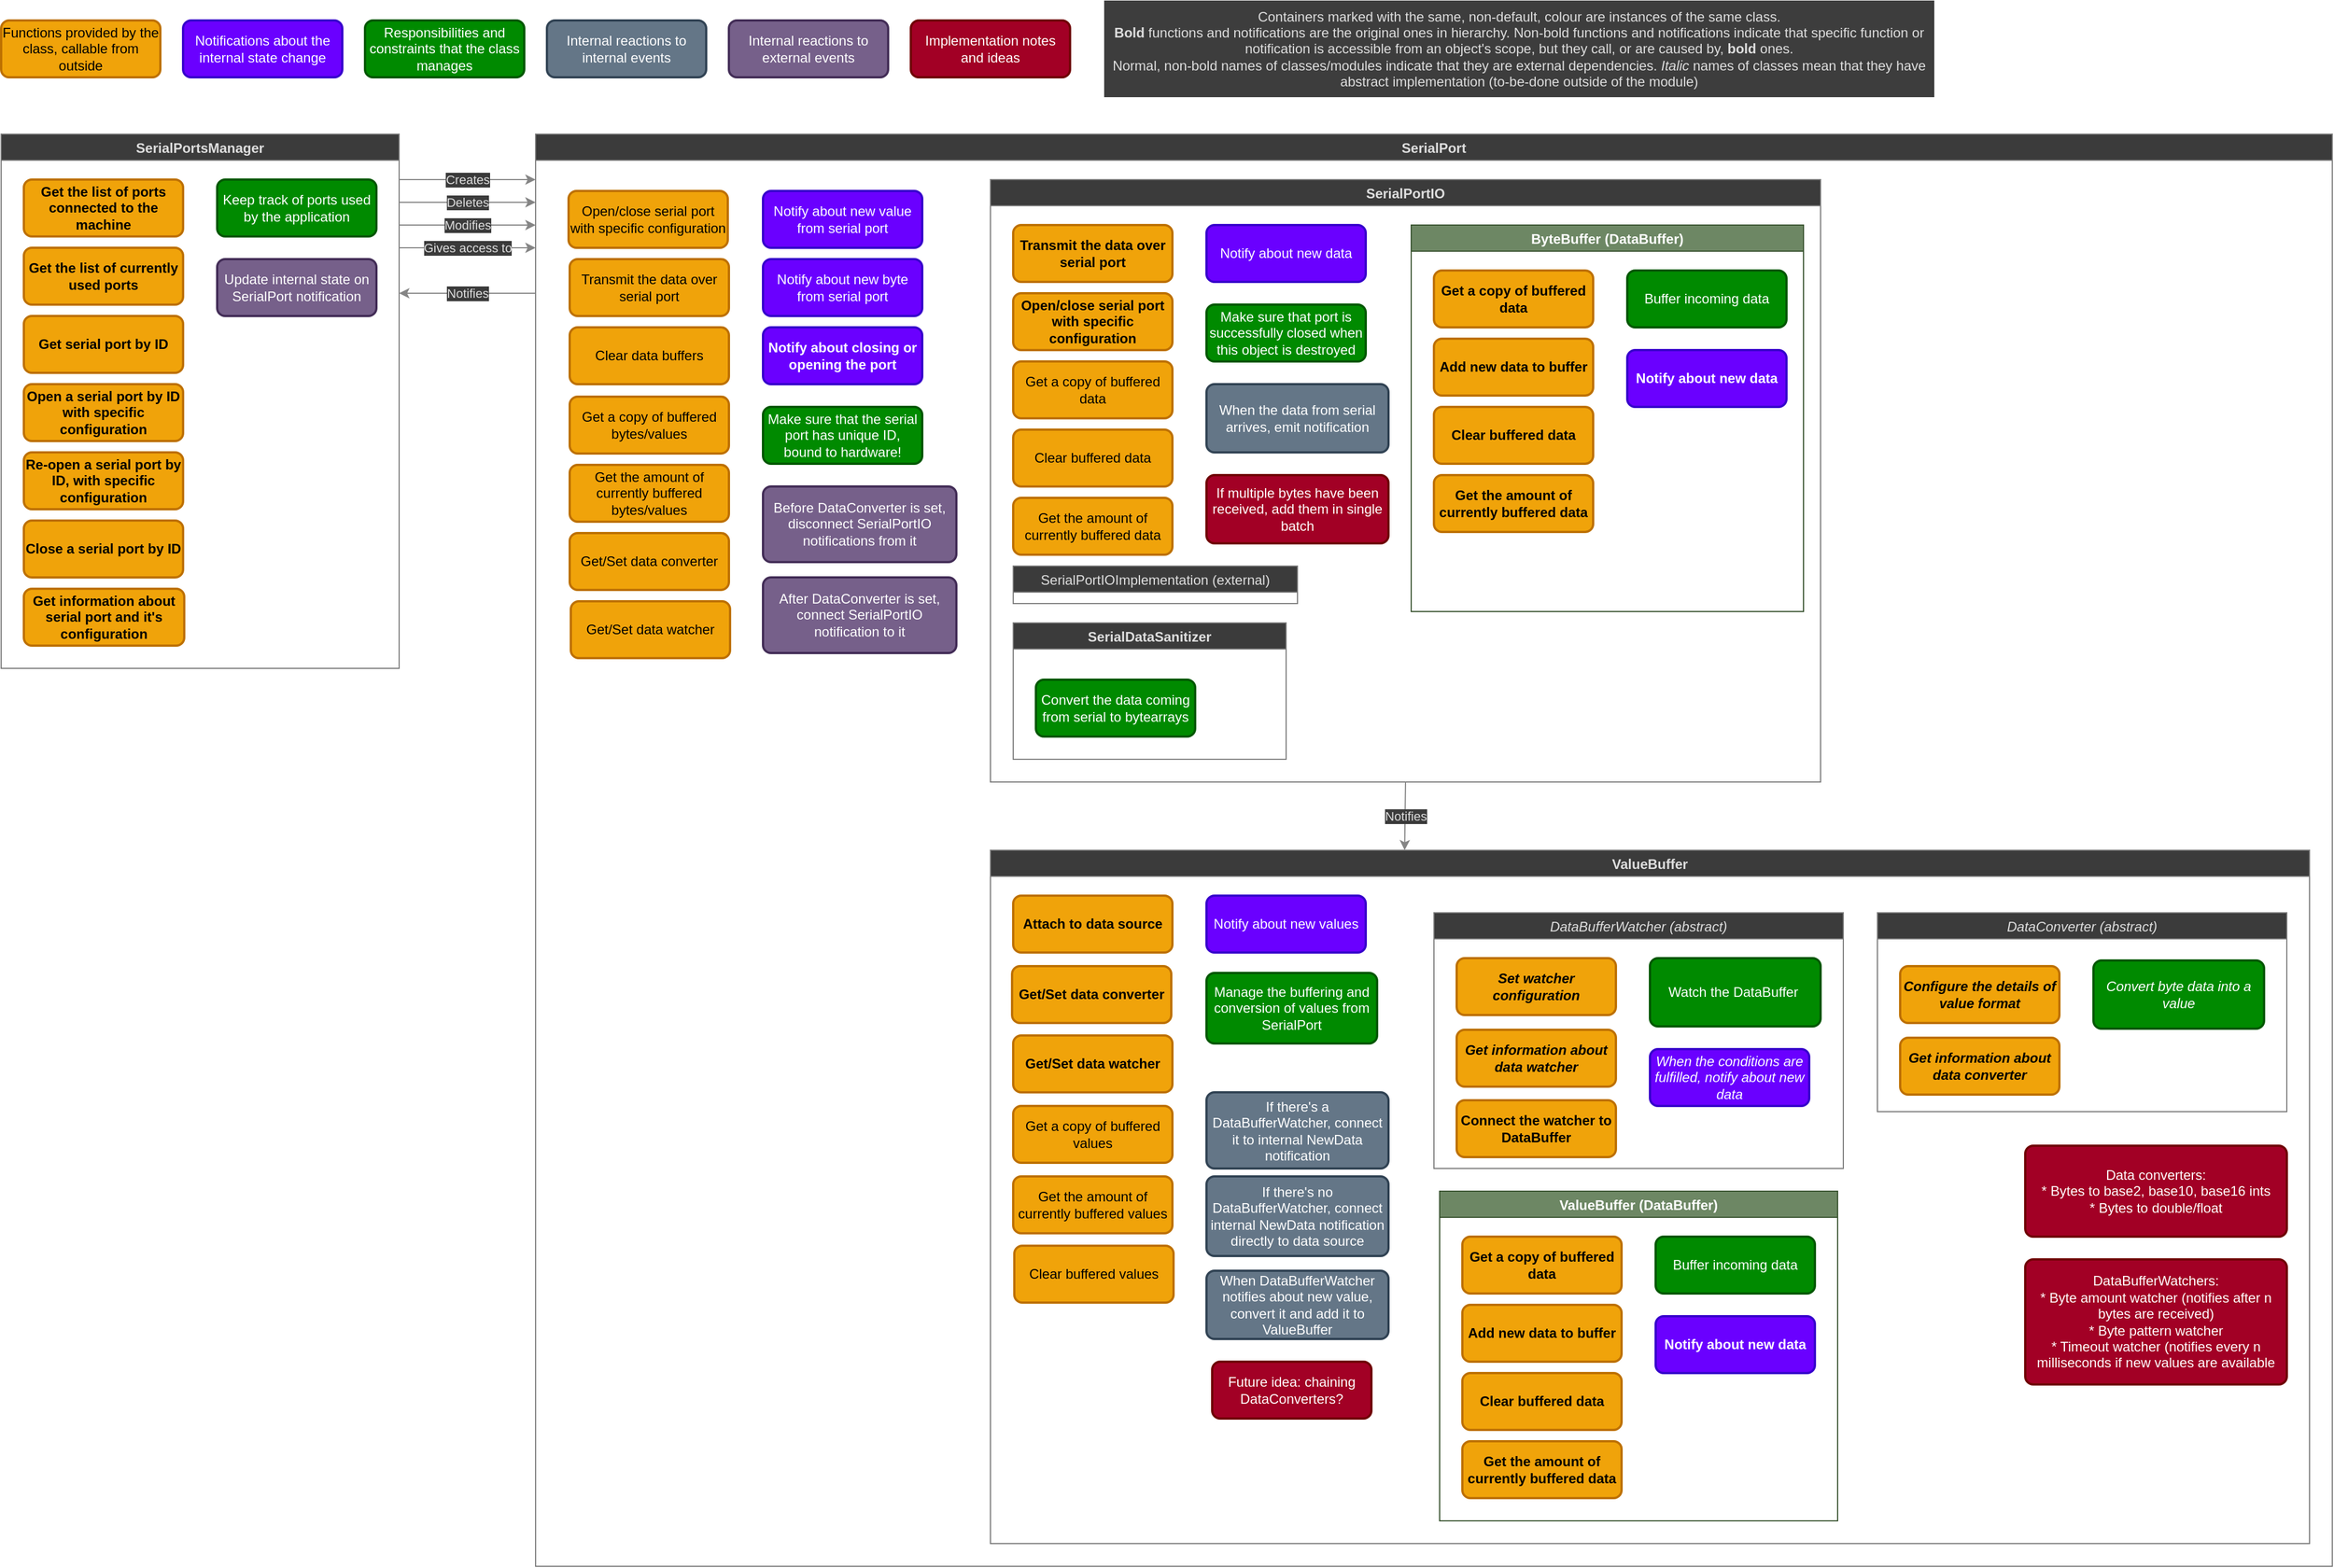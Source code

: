 <mxfile>
    <diagram id="qUkAPRQlvikeLnpUgmCC" name="Functionalities">
        <mxGraphModel dx="1046" dy="604" grid="1" gridSize="10" guides="1" tooltips="1" connect="1" arrows="1" fold="1" page="1" pageScale="1" pageWidth="1169" pageHeight="827" math="0" shadow="0">
            <root>
                <mxCell id="0"/>
                <mxCell id="1" parent="0"/>
                <mxCell id="2" value="SerialPortsManager" style="swimlane;fillColor=#3B3B3B;fontColor=#DEDEDE;labelBackgroundColor=none;strokeColor=#7D7D7D;" parent="1" vertex="1">
                    <mxGeometry x="20" y="130" width="350" height="470" as="geometry"/>
                </mxCell>
                <mxCell id="4" value="Get the list of ports connected to the machine" style="rounded=1;whiteSpace=wrap;html=1;absoluteArcSize=1;arcSize=14;strokeWidth=2;fillColor=#f0a30a;fontColor=#000000;strokeColor=#BD7000;fontStyle=1" parent="2" vertex="1">
                    <mxGeometry x="20" y="40" width="140" height="50" as="geometry"/>
                </mxCell>
                <mxCell id="5" value="Get the list of currently used ports" style="rounded=1;whiteSpace=wrap;html=1;absoluteArcSize=1;arcSize=14;strokeWidth=2;fillColor=#f0a30a;fontColor=#000000;strokeColor=#BD7000;fontStyle=1" parent="2" vertex="1">
                    <mxGeometry x="20" y="100" width="140" height="50" as="geometry"/>
                </mxCell>
                <mxCell id="6" value="Get serial port by ID" style="rounded=1;whiteSpace=wrap;html=1;absoluteArcSize=1;arcSize=14;strokeWidth=2;fillColor=#f0a30a;fontColor=#000000;strokeColor=#BD7000;fontStyle=1" parent="2" vertex="1">
                    <mxGeometry x="20" y="160" width="140" height="50" as="geometry"/>
                </mxCell>
                <mxCell id="13" value="Close a serial port by ID" style="rounded=1;whiteSpace=wrap;html=1;absoluteArcSize=1;arcSize=14;strokeWidth=2;fillColor=#f0a30a;fontColor=#000000;strokeColor=#BD7000;fontStyle=1" parent="2" vertex="1">
                    <mxGeometry x="20" y="340" width="140" height="50" as="geometry"/>
                </mxCell>
                <mxCell id="15" value="Re-open a serial port by ID, with specific configuration" style="rounded=1;whiteSpace=wrap;html=1;absoluteArcSize=1;arcSize=14;strokeWidth=2;fillColor=#f0a30a;fontColor=#000000;strokeColor=#BD7000;fontStyle=1" parent="2" vertex="1">
                    <mxGeometry x="20" y="280" width="140" height="50" as="geometry"/>
                </mxCell>
                <mxCell id="14" value="Open a serial port by ID with specific configuration" style="rounded=1;whiteSpace=wrap;html=1;absoluteArcSize=1;arcSize=14;strokeWidth=2;fillColor=#f0a30a;fontColor=#000000;strokeColor=#BD7000;fontStyle=1" parent="2" vertex="1">
                    <mxGeometry x="20" y="220" width="140" height="50" as="geometry"/>
                </mxCell>
                <mxCell id="66" value="Keep track of ports used by the application" style="rounded=1;whiteSpace=wrap;html=1;absoluteArcSize=1;arcSize=14;strokeWidth=2;fillColor=#008a00;fontColor=#ffffff;strokeColor=#005700;" parent="2" vertex="1">
                    <mxGeometry x="190" y="40" width="140" height="50" as="geometry"/>
                </mxCell>
                <mxCell id="63" value="Get information about serial port and it's configuration" style="rounded=1;whiteSpace=wrap;html=1;absoluteArcSize=1;arcSize=14;strokeWidth=2;fillColor=#f0a30a;fontColor=#000000;strokeColor=#BD7000;fontStyle=1" parent="2" vertex="1">
                    <mxGeometry x="20" y="400" width="141" height="50" as="geometry"/>
                </mxCell>
                <mxCell id="142" value="Update internal state on SerialPort notification" style="rounded=1;whiteSpace=wrap;html=1;absoluteArcSize=1;arcSize=14;strokeWidth=2;fillColor=#76608a;fontColor=#ffffff;strokeColor=#432D57;" parent="2" vertex="1">
                    <mxGeometry x="190.0" y="110" width="140" height="50" as="geometry"/>
                </mxCell>
                <mxCell id="26" value="Functions provided by the class, callable from outside" style="rounded=1;whiteSpace=wrap;html=1;absoluteArcSize=1;arcSize=14;strokeWidth=2;fillColor=#f0a30a;fontColor=#000000;strokeColor=#BD7000;" parent="1" vertex="1">
                    <mxGeometry x="20" y="30" width="140" height="50" as="geometry"/>
                </mxCell>
                <mxCell id="27" value="Notifications about the internal state change" style="rounded=1;whiteSpace=wrap;html=1;absoluteArcSize=1;arcSize=14;strokeWidth=2;fillColor=#6a00ff;fontColor=#ffffff;strokeColor=#3700CC;" parent="1" vertex="1">
                    <mxGeometry x="180" y="30" width="140" height="50" as="geometry"/>
                </mxCell>
                <mxCell id="29" value="Responsibilities and constraints that the class manages" style="rounded=1;whiteSpace=wrap;html=1;absoluteArcSize=1;arcSize=14;strokeWidth=2;fillColor=#008a00;fontColor=#ffffff;strokeColor=#005700;" parent="1" vertex="1">
                    <mxGeometry x="340" y="30" width="140" height="50" as="geometry"/>
                </mxCell>
                <mxCell id="47" value="" style="endArrow=classic;html=1;strokeColor=#858585;" parent="1" edge="1">
                    <mxGeometry relative="1" as="geometry">
                        <mxPoint x="370" y="170" as="sourcePoint"/>
                        <mxPoint x="490" y="170" as="targetPoint"/>
                    </mxGeometry>
                </mxCell>
                <mxCell id="48" value="Creates" style="edgeLabel;resizable=0;html=1;align=center;verticalAlign=middle;labelBackgroundColor=#3B3B3B;fontColor=#DEDEDE;" parent="47" connectable="0" vertex="1">
                    <mxGeometry relative="1" as="geometry"/>
                </mxCell>
                <mxCell id="56" value="SerialPort" style="swimlane;glass=0;fillColor=#3B3B3B;strokeColor=#7D7D7D;fontColor=#DEDEDE;labelBackgroundColor=none;" parent="1" vertex="1">
                    <mxGeometry x="490" y="130" width="1580" height="1260" as="geometry"/>
                </mxCell>
                <mxCell id="57" value="Transmit the data over serial port" style="rounded=1;whiteSpace=wrap;html=1;absoluteArcSize=1;arcSize=14;strokeWidth=2;fillColor=#f0a30a;fontColor=#000000;strokeColor=#BD7000;" parent="56" vertex="1">
                    <mxGeometry x="30" y="110" width="140" height="50" as="geometry"/>
                </mxCell>
                <mxCell id="89" value="Clear data buffers" style="rounded=1;whiteSpace=wrap;html=1;absoluteArcSize=1;arcSize=14;strokeWidth=2;fillColor=#f0a30a;fontColor=#000000;strokeColor=#BD7000;" parent="56" vertex="1">
                    <mxGeometry x="30" y="170" width="140" height="50" as="geometry"/>
                </mxCell>
                <mxCell id="37" value="ValueBuffer" style="swimlane;fontStyle=1;fillColor=#3B3B3B;strokeColor=#7D7D7D;fontColor=#DEDEDE;labelBackgroundColor=none;" parent="56" vertex="1">
                    <mxGeometry x="400" y="630" width="1160" height="610" as="geometry"/>
                </mxCell>
                <mxCell id="38" value="Attach to data source" style="rounded=1;whiteSpace=wrap;html=1;absoluteArcSize=1;arcSize=14;strokeWidth=2;fillColor=#f0a30a;fontColor=#000000;strokeColor=#BD7000;fontStyle=1" parent="37" vertex="1">
                    <mxGeometry x="20" y="40" width="140" height="50" as="geometry"/>
                </mxCell>
                <mxCell id="54" value="Notify about new values" style="rounded=1;whiteSpace=wrap;html=1;absoluteArcSize=1;arcSize=14;strokeWidth=2;fillColor=#6a00ff;fontColor=#ffffff;strokeColor=#3700CC;fontStyle=0" parent="37" vertex="1">
                    <mxGeometry x="190" y="40" width="140" height="50" as="geometry"/>
                </mxCell>
                <mxCell id="95" value="Get a copy of buffered values" style="rounded=1;whiteSpace=wrap;html=1;absoluteArcSize=1;arcSize=14;strokeWidth=2;fillColor=#f0a30a;fontColor=#000000;strokeColor=#BD7000;" parent="37" vertex="1">
                    <mxGeometry x="20" y="225" width="140" height="50" as="geometry"/>
                </mxCell>
                <mxCell id="96" value="Clear buffered values" style="rounded=1;whiteSpace=wrap;html=1;absoluteArcSize=1;arcSize=14;strokeWidth=2;fillColor=#f0a30a;fontColor=#000000;strokeColor=#BD7000;" parent="37" vertex="1">
                    <mxGeometry x="21" y="348" width="140" height="50" as="geometry"/>
                </mxCell>
                <mxCell id="98" value="Get the amount of currently buffered values" style="rounded=1;whiteSpace=wrap;html=1;absoluteArcSize=1;arcSize=14;strokeWidth=2;fillColor=#f0a30a;fontColor=#000000;strokeColor=#BD7000;" parent="37" vertex="1">
                    <mxGeometry x="20" y="287" width="140" height="50" as="geometry"/>
                </mxCell>
                <mxCell id="199" value="DataConverter (abstract)" style="swimlane;shadow=0;glass=0;sketch=0;fontStyle=2;fillColor=#3B3B3B;strokeColor=#7D7D7D;fontColor=#DEDEDE;labelBackgroundColor=none;" parent="37" vertex="1">
                    <mxGeometry x="780" y="55" width="360" height="175" as="geometry"/>
                </mxCell>
                <mxCell id="53" value="Configure the details of value format" style="rounded=1;whiteSpace=wrap;html=1;absoluteArcSize=1;arcSize=14;strokeWidth=2;fillColor=#f0a30a;fontColor=#000000;strokeColor=#BD7000;fontStyle=3" parent="199" vertex="1">
                    <mxGeometry x="20" y="47" width="140" height="50" as="geometry"/>
                </mxCell>
                <mxCell id="49" value="Convert byte data into a value" style="rounded=1;whiteSpace=wrap;html=1;absoluteArcSize=1;arcSize=14;strokeWidth=2;fillColor=#008a00;fontColor=#ffffff;strokeColor=#005700;sketch=0;shadow=0;glass=0;fontStyle=2" parent="199" vertex="1">
                    <mxGeometry x="190" y="42" width="150" height="60" as="geometry"/>
                </mxCell>
                <mxCell id="230" value="Get information about data converter" style="rounded=1;whiteSpace=wrap;html=1;absoluteArcSize=1;arcSize=14;strokeWidth=2;fillColor=#f0a30a;fontColor=#000000;strokeColor=#BD7000;fontStyle=3" parent="199" vertex="1">
                    <mxGeometry x="20" y="110" width="140" height="50" as="geometry"/>
                </mxCell>
                <mxCell id="215" value="Get/Set data converter" style="rounded=1;whiteSpace=wrap;html=1;absoluteArcSize=1;arcSize=14;strokeWidth=2;fillColor=#f0a30a;fontColor=#000000;strokeColor=#BD7000;shadow=0;glass=0;sketch=0;fontStyle=1" parent="37" vertex="1">
                    <mxGeometry x="19" y="102" width="140" height="50" as="geometry"/>
                </mxCell>
                <mxCell id="221" value="ValueBuffer (DataBuffer)" style="swimlane;startSize=23;fillColor=#6d8764;fontColor=#ffffff;strokeColor=#3A5431;" parent="37" vertex="1">
                    <mxGeometry x="395" y="300" width="350" height="290" as="geometry"/>
                </mxCell>
                <mxCell id="222" value="Get a copy of buffered data" style="rounded=1;whiteSpace=wrap;html=1;absoluteArcSize=1;arcSize=14;strokeWidth=2;fillColor=#f0a30a;fontColor=#000000;strokeColor=#BD7000;fontStyle=1" parent="221" vertex="1">
                    <mxGeometry x="20" y="40" width="140" height="50" as="geometry"/>
                </mxCell>
                <mxCell id="223" value="Clear buffered data" style="rounded=1;whiteSpace=wrap;html=1;absoluteArcSize=1;arcSize=14;strokeWidth=2;fillColor=#f0a30a;fontColor=#000000;strokeColor=#BD7000;fontStyle=1" parent="221" vertex="1">
                    <mxGeometry x="20" y="160" width="140" height="50" as="geometry"/>
                </mxCell>
                <mxCell id="224" value="Add new data to buffer" style="rounded=1;whiteSpace=wrap;html=1;absoluteArcSize=1;arcSize=14;strokeWidth=2;fillColor=#f0a30a;fontColor=#000000;strokeColor=#BD7000;fontStyle=1" parent="221" vertex="1">
                    <mxGeometry x="20" y="100" width="140" height="50" as="geometry"/>
                </mxCell>
                <mxCell id="225" value="Get the amount of currently buffered data" style="rounded=1;whiteSpace=wrap;html=1;absoluteArcSize=1;arcSize=14;strokeWidth=2;fillColor=#f0a30a;fontColor=#000000;strokeColor=#BD7000;fontStyle=1" parent="221" vertex="1">
                    <mxGeometry x="20" y="220" width="140" height="50" as="geometry"/>
                </mxCell>
                <mxCell id="226" value="Buffer incoming data" style="rounded=1;whiteSpace=wrap;html=1;absoluteArcSize=1;arcSize=14;strokeWidth=2;fillColor=#008a00;fontColor=#ffffff;strokeColor=#005700;" parent="221" vertex="1">
                    <mxGeometry x="190" y="40" width="140" height="50" as="geometry"/>
                </mxCell>
                <mxCell id="227" value="Notify about new data" style="rounded=1;whiteSpace=wrap;html=1;absoluteArcSize=1;arcSize=14;strokeWidth=2;fillColor=#6a00ff;fontColor=#ffffff;strokeColor=#3700CC;fontStyle=1" parent="221" vertex="1">
                    <mxGeometry x="190" y="110" width="140" height="50" as="geometry"/>
                </mxCell>
                <mxCell id="261" value="DataBufferWatcher (abstract)" style="swimlane;fillColor=#3B3B3B;strokeColor=#7D7D7D;fontColor=#DEDEDE;labelBackgroundColor=none;fontStyle=2" parent="37" vertex="1">
                    <mxGeometry x="390" y="55" width="360" height="225" as="geometry"/>
                </mxCell>
                <mxCell id="262" value="Set watcher configuration" style="rounded=1;whiteSpace=wrap;html=1;absoluteArcSize=1;arcSize=14;strokeWidth=2;fillColor=#f0a30a;fontColor=#000000;strokeColor=#BD7000;fontStyle=3" parent="261" vertex="1">
                    <mxGeometry x="20" y="40" width="140" height="50" as="geometry"/>
                </mxCell>
                <mxCell id="263" value="Connect the watcher to DataBuffer" style="rounded=1;whiteSpace=wrap;html=1;absoluteArcSize=1;arcSize=14;strokeWidth=2;fillColor=#f0a30a;fontColor=#000000;strokeColor=#BD7000;fontStyle=1" parent="261" vertex="1">
                    <mxGeometry x="20" y="165" width="140" height="50" as="geometry"/>
                </mxCell>
                <mxCell id="264" value="Watch the DataBuffer&amp;nbsp;" style="rounded=1;whiteSpace=wrap;html=1;absoluteArcSize=1;arcSize=14;strokeWidth=2;fillColor=#008a00;fontColor=#ffffff;strokeColor=#005700;" parent="261" vertex="1">
                    <mxGeometry x="190" y="40" width="150" height="60" as="geometry"/>
                </mxCell>
                <mxCell id="267" value="When the conditions are fulfilled, notify about new data" style="rounded=1;whiteSpace=wrap;html=1;absoluteArcSize=1;arcSize=14;strokeWidth=2;fillColor=#6a00ff;fontColor=#ffffff;strokeColor=#3700CC;fontStyle=2" parent="261" vertex="1">
                    <mxGeometry x="190" y="120" width="140" height="50" as="geometry"/>
                </mxCell>
                <mxCell id="279" value="Get information about data watcher" style="rounded=1;whiteSpace=wrap;html=1;absoluteArcSize=1;arcSize=14;strokeWidth=2;fillColor=#f0a30a;fontColor=#000000;strokeColor=#BD7000;fontStyle=3" parent="261" vertex="1">
                    <mxGeometry x="20" y="103" width="140" height="50" as="geometry"/>
                </mxCell>
                <mxCell id="277" value="Get/Set data watcher" style="rounded=1;whiteSpace=wrap;html=1;absoluteArcSize=1;arcSize=14;strokeWidth=2;fillColor=#f0a30a;fontColor=#000000;strokeColor=#BD7000;fontStyle=1" parent="37" vertex="1">
                    <mxGeometry x="20" y="163" width="140" height="50" as="geometry"/>
                </mxCell>
                <mxCell id="284" value="If there's no DataBufferWatcher, connect internal NewData notification directly to data source" style="rounded=1;whiteSpace=wrap;html=1;absoluteArcSize=1;arcSize=14;strokeWidth=2;fillColor=#647687;fontColor=#ffffff;strokeColor=#314354;" parent="37" vertex="1">
                    <mxGeometry x="190" y="287" width="160" height="70" as="geometry"/>
                </mxCell>
                <mxCell id="285" value="When DataBufferWatcher notifies about new value, convert it and add it to ValueBuffer" style="rounded=1;whiteSpace=wrap;html=1;absoluteArcSize=1;arcSize=14;strokeWidth=2;fillColor=#647687;fontColor=#ffffff;strokeColor=#314354;" parent="37" vertex="1">
                    <mxGeometry x="190" y="370" width="160" height="60" as="geometry"/>
                </mxCell>
                <mxCell id="286" value="If there's a DataBufferWatcher, connect it to internal NewData notification" style="rounded=1;whiteSpace=wrap;html=1;absoluteArcSize=1;arcSize=14;strokeWidth=2;fillColor=#647687;fontColor=#ffffff;strokeColor=#314354;" parent="37" vertex="1">
                    <mxGeometry x="190" y="213" width="160" height="67" as="geometry"/>
                </mxCell>
                <mxCell id="287" value="Manage the buffering and conversion of values from SerialPort" style="rounded=1;whiteSpace=wrap;html=1;absoluteArcSize=1;arcSize=14;strokeWidth=2;fillColor=#008a00;fontColor=#ffffff;strokeColor=#005700;" parent="37" vertex="1">
                    <mxGeometry x="190" y="108" width="150" height="62" as="geometry"/>
                </mxCell>
                <mxCell id="293" value="Future idea: chaining DataConverters?" style="rounded=1;whiteSpace=wrap;html=1;absoluteArcSize=1;arcSize=14;strokeWidth=2;fillColor=#a20025;strokeColor=#6F0000;fontColor=#ffffff;" parent="37" vertex="1">
                    <mxGeometry x="195" y="450" width="140" height="50" as="geometry"/>
                </mxCell>
                <mxCell id="294" value="Data converters:&lt;br&gt;* Bytes to base2, base10, base16 ints&lt;br&gt;* Bytes to double/float" style="rounded=1;whiteSpace=wrap;html=1;absoluteArcSize=1;arcSize=14;strokeWidth=2;fillColor=#a20025;strokeColor=#6F0000;fontColor=#ffffff;" parent="37" vertex="1">
                    <mxGeometry x="910" y="260" width="230" height="80" as="geometry"/>
                </mxCell>
                <mxCell id="295" value="DataBufferWatchers:&lt;br&gt;* Byte amount watcher (notifies after n bytes are received)&lt;br&gt;* Byte pattern watcher&lt;br&gt;* Timeout watcher (notifies every n milliseconds if new values are available" style="rounded=1;whiteSpace=wrap;html=1;absoluteArcSize=1;arcSize=14;strokeWidth=2;fillColor=#a20025;strokeColor=#6F0000;fontColor=#ffffff;" parent="37" vertex="1">
                    <mxGeometry x="910" y="360" width="230" height="110" as="geometry"/>
                </mxCell>
                <mxCell id="133" value="Notify about new value from serial port" style="rounded=1;whiteSpace=wrap;html=1;absoluteArcSize=1;arcSize=14;strokeWidth=2;fillColor=#6a00ff;fontColor=#ffffff;strokeColor=#3700CC;" parent="56" vertex="1">
                    <mxGeometry x="200" y="50" width="140" height="50" as="geometry"/>
                </mxCell>
                <mxCell id="17" value="SerialPortIO" style="swimlane;fillColor=#3B3B3B;strokeColor=#7D7D7D;fontColor=#DEDEDE;labelBackgroundColor=none;" parent="56" vertex="1">
                    <mxGeometry x="400" y="40" width="730" height="530" as="geometry"/>
                </mxCell>
                <mxCell id="20" value="Transmit the data over serial port" style="rounded=1;whiteSpace=wrap;html=1;absoluteArcSize=1;arcSize=14;strokeWidth=2;fillColor=#f0a30a;fontColor=#000000;strokeColor=#BD7000;fontStyle=1" parent="17" vertex="1">
                    <mxGeometry x="20" y="40" width="140" height="50" as="geometry"/>
                </mxCell>
                <mxCell id="30" value="Notify about new data" style="rounded=1;whiteSpace=wrap;html=1;absoluteArcSize=1;arcSize=14;strokeWidth=2;fillColor=#6a00ff;fontColor=#ffffff;strokeColor=#3700CC;fontStyle=0" parent="17" vertex="1">
                    <mxGeometry x="190" y="40" width="140" height="50" as="geometry"/>
                </mxCell>
                <mxCell id="65" value="Make sure that port is successfully closed when this object is destroyed" style="rounded=1;whiteSpace=wrap;html=1;absoluteArcSize=1;arcSize=14;strokeWidth=2;fillColor=#008a00;fontColor=#ffffff;strokeColor=#005700;" parent="17" vertex="1">
                    <mxGeometry x="190" y="110" width="140" height="50" as="geometry"/>
                </mxCell>
                <mxCell id="144" value="When the data from serial arrives, emit notification" style="rounded=1;whiteSpace=wrap;html=1;absoluteArcSize=1;arcSize=14;strokeWidth=2;fillColor=#647687;fontColor=#ffffff;strokeColor=#314354;" parent="17" vertex="1">
                    <mxGeometry x="190" y="180" width="160" height="60" as="geometry"/>
                </mxCell>
                <mxCell id="145" value="Get a copy of buffered data" style="rounded=1;whiteSpace=wrap;html=1;absoluteArcSize=1;arcSize=14;strokeWidth=2;fillColor=#f0a30a;fontColor=#000000;strokeColor=#BD7000;" parent="17" vertex="1">
                    <mxGeometry x="20" y="160" width="140" height="50" as="geometry"/>
                </mxCell>
                <mxCell id="208" value="SerialPortIOImplementation (external)" style="swimlane;shadow=0;glass=0;sketch=0;fontStyle=0;fillColor=#3B3B3B;strokeColor=#7D7D7D;fontColor=#DEDEDE;labelBackgroundColor=none;" parent="17" vertex="1">
                    <mxGeometry x="20" y="340" width="250" height="33" as="geometry"/>
                </mxCell>
                <mxCell id="241" value="Open/close serial port with specific configuration" style="rounded=1;whiteSpace=wrap;html=1;absoluteArcSize=1;arcSize=14;strokeWidth=2;fillColor=#f0a30a;fontColor=#000000;strokeColor=#BD7000;fontStyle=1" parent="17" vertex="1">
                    <mxGeometry x="20" y="100" width="140" height="50" as="geometry"/>
                </mxCell>
                <mxCell id="31" value="ByteBuffer (DataBuffer)" style="swimlane;startSize=23;fillColor=#6d8764;fontColor=#ffffff;strokeColor=#3A5431;labelBackgroundColor=none;" parent="17" vertex="1">
                    <mxGeometry x="370" y="40" width="345" height="340" as="geometry"/>
                </mxCell>
                <mxCell id="33" value="Get a copy of buffered data" style="rounded=1;whiteSpace=wrap;html=1;absoluteArcSize=1;arcSize=14;strokeWidth=2;fillColor=#f0a30a;fontColor=#000000;strokeColor=#BD7000;fontStyle=1" parent="31" vertex="1">
                    <mxGeometry x="20" y="40" width="140" height="50" as="geometry"/>
                </mxCell>
                <mxCell id="34" value="Clear buffered data" style="rounded=1;whiteSpace=wrap;html=1;absoluteArcSize=1;arcSize=14;strokeWidth=2;fillColor=#f0a30a;fontColor=#000000;strokeColor=#BD7000;fontStyle=1" parent="31" vertex="1">
                    <mxGeometry x="20" y="160" width="140" height="50" as="geometry"/>
                </mxCell>
                <mxCell id="35" value="Add new data to buffer" style="rounded=1;whiteSpace=wrap;html=1;absoluteArcSize=1;arcSize=14;strokeWidth=2;fillColor=#f0a30a;fontColor=#000000;strokeColor=#BD7000;fontStyle=1" parent="31" vertex="1">
                    <mxGeometry x="20" y="100" width="140" height="50" as="geometry"/>
                </mxCell>
                <mxCell id="36" value="Get the amount of currently buffered data" style="rounded=1;whiteSpace=wrap;html=1;absoluteArcSize=1;arcSize=14;strokeWidth=2;fillColor=#f0a30a;fontColor=#000000;strokeColor=#BD7000;fontStyle=1" parent="31" vertex="1">
                    <mxGeometry x="20" y="220" width="140" height="50" as="geometry"/>
                </mxCell>
                <mxCell id="32" value="Buffer incoming data" style="rounded=1;whiteSpace=wrap;html=1;absoluteArcSize=1;arcSize=14;strokeWidth=2;fillColor=#008a00;fontColor=#ffffff;strokeColor=#005700;" parent="31" vertex="1">
                    <mxGeometry x="190" y="40" width="140" height="50" as="geometry"/>
                </mxCell>
                <mxCell id="51" value="Notify about new data" style="rounded=1;whiteSpace=wrap;html=1;absoluteArcSize=1;arcSize=14;strokeWidth=2;fillColor=#6a00ff;fontColor=#ffffff;strokeColor=#3700CC;fontStyle=1" parent="31" vertex="1">
                    <mxGeometry x="190" y="110" width="140" height="50" as="geometry"/>
                </mxCell>
                <mxCell id="265" value="Clear buffered data" style="rounded=1;whiteSpace=wrap;html=1;absoluteArcSize=1;arcSize=14;strokeWidth=2;fillColor=#f0a30a;fontColor=#000000;strokeColor=#BD7000;fontStyle=0" parent="17" vertex="1">
                    <mxGeometry x="20" y="220" width="140" height="50" as="geometry"/>
                </mxCell>
                <mxCell id="266" value="Get the amount of currently buffered data" style="rounded=1;whiteSpace=wrap;html=1;absoluteArcSize=1;arcSize=14;strokeWidth=2;fillColor=#f0a30a;fontColor=#000000;strokeColor=#BD7000;fontStyle=0" parent="17" vertex="1">
                    <mxGeometry x="20" y="280" width="140" height="50" as="geometry"/>
                </mxCell>
                <mxCell id="296" value="If multiple bytes have been received, add them in single batch" style="rounded=1;whiteSpace=wrap;html=1;absoluteArcSize=1;arcSize=14;strokeWidth=2;fillColor=#a20025;strokeColor=#6F0000;fontColor=#ffffff;" parent="17" vertex="1">
                    <mxGeometry x="190" y="260" width="160" height="60" as="geometry"/>
                </mxCell>
                <mxCell id="365" value="SerialDataSanitizer" style="swimlane;fillColor=#3B3B3B;strokeColor=#7D7D7D;fontColor=#DEDEDE;labelBackgroundColor=none;" vertex="1" parent="17">
                    <mxGeometry x="20" y="390" width="240" height="120" as="geometry"/>
                </mxCell>
                <mxCell id="366" value="Convert the data coming from serial to bytearrays" style="rounded=1;whiteSpace=wrap;html=1;absoluteArcSize=1;arcSize=14;strokeWidth=2;fillColor=#008a00;fontColor=#ffffff;strokeColor=#005700;" vertex="1" parent="365">
                    <mxGeometry x="20" y="50" width="140" height="50" as="geometry"/>
                </mxCell>
                <mxCell id="140" value="Notify about closing or opening the port" style="rounded=1;whiteSpace=wrap;html=1;absoluteArcSize=1;arcSize=14;strokeWidth=2;fillColor=#6a00ff;fontColor=#ffffff;strokeColor=#3700CC;fontStyle=1" parent="56" vertex="1">
                    <mxGeometry x="200" y="170" width="140" height="50" as="geometry"/>
                </mxCell>
                <mxCell id="143" value="Make sure that the serial port has unique ID, bound to hardware!" style="rounded=1;whiteSpace=wrap;html=1;absoluteArcSize=1;arcSize=14;strokeWidth=2;fillColor=#008a00;fontColor=#ffffff;strokeColor=#005700;" parent="56" vertex="1">
                    <mxGeometry x="200" y="240" width="140" height="50" as="geometry"/>
                </mxCell>
                <mxCell id="149" value="After DataConverter is set, connect SerialPortIO notification to it" style="rounded=1;whiteSpace=wrap;html=1;absoluteArcSize=1;arcSize=14;strokeWidth=2;fillColor=#76608a;fontColor=#ffffff;strokeColor=#432D57;" parent="56" vertex="1">
                    <mxGeometry x="200" y="390" width="170" height="66.5" as="geometry"/>
                </mxCell>
                <mxCell id="150" value="Before DataConverter is set, disconnect SerialPortIO notifications from it" style="rounded=1;whiteSpace=wrap;html=1;absoluteArcSize=1;arcSize=14;strokeWidth=2;fillColor=#76608a;fontColor=#ffffff;strokeColor=#432D57;" parent="56" vertex="1">
                    <mxGeometry x="200" y="310" width="170" height="66.5" as="geometry"/>
                </mxCell>
                <mxCell id="152" value="Get a copy of buffered bytes/values" style="rounded=1;whiteSpace=wrap;html=1;absoluteArcSize=1;arcSize=14;strokeWidth=2;fillColor=#f0a30a;fontColor=#000000;strokeColor=#BD7000;" parent="56" vertex="1">
                    <mxGeometry x="30" y="231" width="140" height="50" as="geometry"/>
                </mxCell>
                <mxCell id="189" value="Get the amount of currently buffered bytes/values" style="rounded=1;whiteSpace=wrap;html=1;absoluteArcSize=1;arcSize=14;strokeWidth=2;fillColor=#f0a30a;fontColor=#000000;strokeColor=#BD7000;" parent="56" vertex="1">
                    <mxGeometry x="30" y="291" width="140" height="50" as="geometry"/>
                </mxCell>
                <mxCell id="195" value="Notify about new byte from serial port" style="rounded=1;whiteSpace=wrap;html=1;absoluteArcSize=1;arcSize=14;strokeWidth=2;fillColor=#6a00ff;fontColor=#ffffff;strokeColor=#3700CC;" parent="56" vertex="1">
                    <mxGeometry x="200" y="110" width="140" height="50" as="geometry"/>
                </mxCell>
                <mxCell id="240" value="Open/close serial port with specific configuration" style="rounded=1;whiteSpace=wrap;html=1;absoluteArcSize=1;arcSize=14;strokeWidth=2;fillColor=#f0a30a;fontColor=#000000;strokeColor=#BD7000;fontStyle=0" parent="56" vertex="1">
                    <mxGeometry x="29" y="50" width="140" height="50" as="geometry"/>
                </mxCell>
                <mxCell id="268" value="" style="endArrow=classic;html=1;strokeColor=#858585;rounded=0;exitX=0.5;exitY=1;exitDx=0;exitDy=0;entryX=0.314;entryY=0;entryDx=0;entryDy=0;entryPerimeter=0;" parent="56" source="17" target="37" edge="1">
                    <mxGeometry relative="1" as="geometry">
                        <mxPoint x="600" y="470" as="sourcePoint"/>
                        <mxPoint x="720" y="470" as="targetPoint"/>
                    </mxGeometry>
                </mxCell>
                <mxCell id="269" value="Notifies" style="edgeLabel;resizable=0;html=1;align=center;verticalAlign=middle;labelBackgroundColor=#3B3B3B;fontColor=#DEDEDE;" parent="268" connectable="0" vertex="1">
                    <mxGeometry relative="1" as="geometry"/>
                </mxCell>
                <mxCell id="290" value="Get/Set data converter" style="rounded=1;whiteSpace=wrap;html=1;absoluteArcSize=1;arcSize=14;strokeWidth=2;fillColor=#f0a30a;fontColor=#000000;strokeColor=#BD7000;shadow=0;glass=0;sketch=0;fontStyle=0" parent="56" vertex="1">
                    <mxGeometry x="30" y="351" width="140" height="50" as="geometry"/>
                </mxCell>
                <mxCell id="291" value="Get/Set data watcher" style="rounded=1;whiteSpace=wrap;html=1;absoluteArcSize=1;arcSize=14;strokeWidth=2;fillColor=#f0a30a;fontColor=#000000;strokeColor=#BD7000;fontStyle=0" parent="56" vertex="1">
                    <mxGeometry x="31" y="411" width="140" height="50" as="geometry"/>
                </mxCell>
                <mxCell id="79" value="Containers marked with the same, non-default, colour are instances of the same class.&lt;br&gt;&lt;b&gt;Bold&lt;/b&gt; functions and notifications are the original ones in hierarchy. Non-bold functions and notifications indicate that specific function or notification is accessible from an object's scope, but they call, or are caused by,&amp;nbsp;&lt;b&gt;bold&lt;/b&gt; ones.&lt;br&gt;Normal, non-bold names of classes/modules indicate that they are external dependencies. &lt;i&gt;Italic&lt;/i&gt;&amp;nbsp;names of classes mean that they have abstract implementation (to-be-done outside of the module)" style="text;html=1;strokeColor=none;fillColor=#3D3D3D;align=center;verticalAlign=middle;whiteSpace=wrap;rounded=0;fontColor=#DEDEDE;" parent="1" vertex="1">
                    <mxGeometry x="990" y="12.5" width="730" height="85" as="geometry"/>
                </mxCell>
                <mxCell id="85" value="Internal reactions to internal events" style="rounded=1;whiteSpace=wrap;html=1;absoluteArcSize=1;arcSize=14;strokeWidth=2;fillColor=#647687;fontColor=#ffffff;strokeColor=#314354;" parent="1" vertex="1">
                    <mxGeometry x="500" y="30" width="140" height="50" as="geometry"/>
                </mxCell>
                <mxCell id="136" value="" style="endArrow=classic;html=1;strokeColor=#858585;" parent="1" edge="1">
                    <mxGeometry relative="1" as="geometry">
                        <mxPoint x="490" y="270" as="sourcePoint"/>
                        <mxPoint x="370" y="270" as="targetPoint"/>
                    </mxGeometry>
                </mxCell>
                <mxCell id="137" value="Notifies" style="edgeLabel;resizable=0;html=1;align=center;verticalAlign=middle;labelBackgroundColor=#3B3B3B;fontColor=#DEDEDE;" parent="136" connectable="0" vertex="1">
                    <mxGeometry relative="1" as="geometry"/>
                </mxCell>
                <mxCell id="192" value="Internal reactions to external events" style="rounded=1;whiteSpace=wrap;html=1;absoluteArcSize=1;arcSize=14;strokeWidth=2;fillColor=#76608a;fontColor=#ffffff;strokeColor=#432D57;" parent="1" vertex="1">
                    <mxGeometry x="660" y="30" width="140" height="50" as="geometry"/>
                </mxCell>
                <mxCell id="201" value="" style="endArrow=classic;html=1;strokeColor=#858585;" parent="1" edge="1">
                    <mxGeometry relative="1" as="geometry">
                        <mxPoint x="370" y="190" as="sourcePoint"/>
                        <mxPoint x="490" y="190" as="targetPoint"/>
                    </mxGeometry>
                </mxCell>
                <mxCell id="202" value="Deletes" style="edgeLabel;resizable=0;html=1;align=center;verticalAlign=middle;labelBackgroundColor=#3B3B3B;fontColor=#DEDEDE;" parent="201" connectable="0" vertex="1">
                    <mxGeometry relative="1" as="geometry"/>
                </mxCell>
                <mxCell id="203" value="" style="endArrow=classic;html=1;strokeColor=#858585;" parent="1" edge="1">
                    <mxGeometry relative="1" as="geometry">
                        <mxPoint x="370" y="230" as="sourcePoint"/>
                        <mxPoint x="490" y="230" as="targetPoint"/>
                    </mxGeometry>
                </mxCell>
                <mxCell id="204" value="Gives access to" style="edgeLabel;resizable=0;html=1;align=center;verticalAlign=middle;labelBackgroundColor=#3B3B3B;fontColor=#DEDEDE;" parent="203" connectable="0" vertex="1">
                    <mxGeometry relative="1" as="geometry"/>
                </mxCell>
                <mxCell id="205" value="" style="endArrow=classic;html=1;strokeColor=#858585;" parent="1" edge="1">
                    <mxGeometry relative="1" as="geometry">
                        <mxPoint x="370" y="210" as="sourcePoint"/>
                        <mxPoint x="490" y="210" as="targetPoint"/>
                    </mxGeometry>
                </mxCell>
                <mxCell id="206" value="Modifies" style="edgeLabel;resizable=0;html=1;align=center;verticalAlign=middle;labelBackgroundColor=#3B3B3B;fontColor=#DEDEDE;" parent="205" connectable="0" vertex="1">
                    <mxGeometry relative="1" as="geometry"/>
                </mxCell>
                <mxCell id="210" value="Implementation notes and ideas" style="rounded=1;whiteSpace=wrap;html=1;absoluteArcSize=1;arcSize=14;strokeWidth=2;fillColor=#a20025;strokeColor=#6F0000;fontColor=#ffffff;" parent="1" vertex="1">
                    <mxGeometry x="820" y="30" width="140" height="50" as="geometry"/>
                </mxCell>
                <mxCell id="254" value="&lt;span style=&quot;color: rgba(0 , 0 , 0 , 0) ; font-family: monospace ; font-size: 0px&quot;&gt;%3CmxGraphModel%3E%3Croot%3E%3CmxCell%20id%3D%220%22%2F%3E%3CmxCell%20id%3D%221%22%20parent%3D%220%22%2F%3E%3CmxCell%20id%3D%222%22%20value%3D%22SerialPortsManager%22%20style%3D%22swimlane%3BfillColor%3D%233B3B3B%3BfontColor%3D%23DEDEDE%3BlabelBackgroundColor%3Dnone%3BstrokeColor%3D%237D7D7D%3B%22%20vertex%3D%221%22%20parent%3D%221%22%3E%3CmxGeometry%20x%3D%2220%22%20y%3D%22130%22%20width%3D%22350%22%20height%3D%22470%22%20as%3D%22geometry%22%2F%3E%3C%2FmxCell%3E%3CmxCell%20id%3D%223%22%20value%3D%22Get%20the%20list%20of%20ports%20connected%20to%20the%20machine%22%20style%3D%22rounded%3D1%3BwhiteSpace%3Dwrap%3Bhtml%3D1%3BabsoluteArcSize%3D1%3BarcSize%3D14%3BstrokeWidth%3D2%3BfillColor%3D%23f0a30a%3BfontColor%3D%23000000%3BstrokeColor%3D%23BD7000%3BfontStyle%3D1%22%20vertex%3D%221%22%20parent%3D%222%22%3E%3CmxGeometry%20x%3D%2220%22%20y%3D%2240%22%20width%3D%22140%22%20height%3D%2250%22%20as%3D%22geometry%22%2F%3E%3C%2FmxCell%3E%3CmxCell%20id%3D%224%22%20value%3D%22Get%20the%20list%20of%20currently%20used%20ports%22%20style%3D%22rounded%3D1%3BwhiteSpace%3Dwrap%3Bhtml%3D1%3BabsoluteArcSize%3D1%3BarcSize%3D14%3BstrokeWidth%3D2%3BfillColor%3D%23f0a30a%3BfontColor%3D%23000000%3BstrokeColor%3D%23BD7000%3BfontStyle%3D1%22%20vertex%3D%221%22%20parent%3D%222%22%3E%3CmxGeometry%20x%3D%2220%22%20y%3D%22100%22%20width%3D%22140%22%20height%3D%2250%22%20as%3D%22geometry%22%2F%3E%3C%2FmxCell%3E%3CmxCell%20id%3D%225%22%20value%3D%22Get%20serial%20port%20by%20ID%22%20style%3D%22rounded%3D1%3BwhiteSpace%3Dwrap%3Bhtml%3D1%3BabsoluteArcSize%3D1%3BarcSize%3D14%3BstrokeWidth%3D2%3BfillColor%3D%23f0a30a%3BfontColor%3D%23000000%3BstrokeColor%3D%23BD7000%3BfontStyle%3D1%22%20vertex%3D%221%22%20parent%3D%222%22%3E%3CmxGeometry%20x%3D%2220%22%20y%3D%22160%22%20width%3D%22140%22%20height%3D%2250%22%20as%3D%22geometry%22%2F%3E%3C%2FmxCell%3E%3CmxCell%20id%3D%226%22%20value%3D%22Close%20a%20serial%20port%20by%20ID%22%20style%3D%22rounded%3D1%3BwhiteSpace%3Dwrap%3Bhtml%3D1%3BabsoluteArcSize%3D1%3BarcSize%3D14%3BstrokeWidth%3D2%3BfillColor%3D%23f0a30a%3BfontColor%3D%23000000%3BstrokeColor%3D%23BD7000%3BfontStyle%3D1%22%20vertex%3D%221%22%20parent%3D%222%22%3E%3CmxGeometry%20x%3D%2220%22%20y%3D%22340%22%20width%3D%22140%22%20height%3D%2250%22%20as%3D%22geometry%22%2F%3E%3C%2FmxCell%3E%3CmxCell%20id%3D%227%22%20value%3D%22Re-open%20a%20serial%20port%20by%20ID%2C%20with%20specific%20configuration%22%20style%3D%22rounded%3D1%3BwhiteSpace%3Dwrap%3Bhtml%3D1%3BabsoluteArcSize%3D1%3BarcSize%3D14%3BstrokeWidth%3D2%3BfillColor%3D%23f0a30a%3BfontColor%3D%23000000%3BstrokeColor%3D%23BD7000%3BfontStyle%3D1%22%20vertex%3D%221%22%20parent%3D%222%22%3E%3CmxGeometry%20x%3D%2220%22%20y%3D%22280%22%20width%3D%22140%22%20height%3D%2250%22%20as%3D%22geometry%22%2F%3E%3C%2FmxCell%3E%3CmxCell%20id%3D%228%22%20value%3D%22Open%20a%20serial%20port%20by%20ID%20with%20specific%20configuration%22%20style%3D%22rounded%3D1%3BwhiteSpace%3Dwrap%3Bhtml%3D1%3BabsoluteArcSize%3D1%3BarcSize%3D14%3BstrokeWidth%3D2%3BfillColor%3D%23f0a30a%3BfontColor%3D%23000000%3BstrokeColor%3D%23BD7000%3BfontStyle%3D1%22%20vertex%3D%221%22%20parent%3D%222%22%3E%3CmxGeometry%20x%3D%2220%22%20y%3D%22220%22%20width%3D%22140%22%20height%3D%2250%22%20as%3D%22geometry%22%2F%3E%3C%2FmxCell%3E%3CmxCell%20id%3D%229%22%20value%3D%22Keep%20track%20of%20ports%20used%20by%20the%20application%22%20style%3D%22rounded%3D1%3BwhiteSpace%3Dwrap%3Bhtml%3D1%3BabsoluteArcSize%3D1%3BarcSize%3D14%3BstrokeWidth%3D2%3BfillColor%3D%23008a00%3BfontColor%3D%23ffffff%3BstrokeColor%3D%23005700%3B%22%20vertex%3D%221%22%20parent%3D%222%22%3E%3CmxGeometry%20x%3D%22190%22%20y%3D%2240%22%20width%3D%22140%22%20height%3D%2250%22%20as%3D%22geometry%22%2F%3E%3C%2FmxCell%3E%3CmxCell%20id%3D%2210%22%20value%3D%22Get%20information%20about%20serial%20port%20and%20it's%20configuration%22%20style%3D%22rounded%3D1%3BwhiteSpace%3Dwrap%3Bhtml%3D1%3BabsoluteArcSize%3D1%3BarcSize%3D14%3BstrokeWidth%3D2%3BfillColor%3D%23f0a30a%3BfontColor%3D%23000000%3BstrokeColor%3D%23BD7000%3BfontStyle%3D1%22%20vertex%3D%221%22%20parent%3D%222%22%3E%3CmxGeometry%20x%3D%2220%22%20y%3D%22400%22%20width%3D%22141%22%20height%3D%2250%22%20as%3D%22geometry%22%2F%3E%3C%2FmxCell%3E%3CmxCell%20id%3D%2211%22%20value%3D%22Update%20internal%20state%20on%20SerialPort%20notification%22%20style%3D%22rounded%3D1%3BwhiteSpace%3Dwrap%3Bhtml%3D1%3BabsoluteArcSize%3D1%3BarcSize%3D14%3BstrokeWidth%3D2%3BfillColor%3D%2376608a%3BfontColor%3D%23ffffff%3BstrokeColor%3D%23432D57%3B%22%20vertex%3D%221%22%20parent%3D%222%22%3E%3CmxGeometry%20x%3D%22190.0%22%20y%3D%22110%22%20width%3D%22140%22%20height%3D%2250%22%20as%3D%22geometry%22%2F%3E%3C%2FmxCell%3E%3CmxCell%20id%3D%2212%22%20value%3D%22Functions%20provided%20by%20the%20class%2C%20callable%20from%20outside%22%20style%3D%22rounded%3D1%3BwhiteSpace%3Dwrap%3Bhtml%3D1%3BabsoluteArcSize%3D1%3BarcSize%3D14%3BstrokeWidth%3D2%3BfillColor%3D%23f0a30a%3BfontColor%3D%23000000%3BstrokeColor%3D%23BD7000%3B%22%20vertex%3D%221%22%20parent%3D%221%22%3E%3CmxGeometry%20x%3D%2220%22%20y%3D%2230%22%20width%3D%22140%22%20height%3D%2250%22%20as%3D%22geometry%22%2F%3E%3C%2FmxCell%3E%3CmxCell%20id%3D%2213%22%20value%3D%22Notifications%20about%20the%20internal%20state%20change%22%20style%3D%22rounded%3D1%3BwhiteSpace%3Dwrap%3Bhtml%3D1%3BabsoluteArcSize%3D1%3BarcSize%3D14%3BstrokeWidth%3D2%3BfillColor%3D%236a00ff%3BfontColor%3D%23ffffff%3BstrokeColor%3D%233700CC%3B%22%20vertex%3D%221%22%20parent%3D%221%22%3E%3CmxGeometry%20x%3D%22180%22%20y%3D%2230%22%20width%3D%22140%22%20height%3D%2250%22%20as%3D%22geometry%22%2F%3E%3C%2FmxCell%3E%3CmxCell%20id%3D%2214%22%20value%3D%22Responsibilities%20and%20constraints%20that%20the%20class%20manages%22%20style%3D%22rounded%3D1%3BwhiteSpace%3Dwrap%3Bhtml%3D1%3BabsoluteArcSize%3D1%3BarcSize%3D14%3BstrokeWidth%3D2%3BfillColor%3D%23008a00%3BfontColor%3D%23ffffff%3BstrokeColor%3D%23005700%3B%22%20vertex%3D%221%22%20parent%3D%221%22%3E%3CmxGeometry%20x%3D%22340%22%20y%3D%2230%22%20width%3D%22140%22%20height%3D%2250%22%20as%3D%22geometry%22%2F%3E%3C%2FmxCell%3E%3CmxCell%20id%3D%2215%22%20value%3D%22%22%20style%3D%22endArrow%3Dclassic%3Bhtml%3D1%3BstrokeColor%3D%23858585%3B%22%20edge%3D%221%22%20parent%3D%221%22%3E%3CmxGeometry%20relative%3D%221%22%20as%3D%22geometry%22%3E%3CmxPoint%20x%3D%22370%22%20y%3D%22170%22%20as%3D%22sourcePoint%22%2F%3E%3CmxPoint%20x%3D%22490.0%22%20y%3D%22170%22%20as%3D%22targetPoint%22%2F%3E%3C%2FmxGeometry%3E%3C%2FmxCell%3E%3CmxCell%20id%3D%2216%22%20value%3D%22Creates%22%20style%3D%22edgeLabel%3Bresizable%3D0%3Bhtml%3D1%3Balign%3Dcenter%3BverticalAlign%3Dmiddle%3BlabelBackgroundColor%3D%233B3B3B%3BfontColor%3D%23DEDEDE%3B%22%20connectable%3D%220%22%20vertex%3D%221%22%20parent%3D%2215%22%3E%3CmxGeometry%20relative%3D%221%22%20as%3D%22geometry%22%2F%3E%3C%2FmxCell%3E%3CmxCell%20id%3D%2217%22%20value%3D%22SerialPort%22%20style%3D%22swimlane%3Bglass%3D0%3BfillColor%3D%233B3B3B%3BstrokeColor%3D%237D7D7D%3BfontColor%3D%23DEDEDE%3BlabelBackgroundColor%3Dnone%3B%22%20vertex%3D%221%22%20parent%3D%221%22%3E%3CmxGeometry%20x%3D%22490%22%20y%3D%22130%22%20width%3D%221530%22%20height%3D%22880%22%20as%3D%22geometry%22%2F%3E%3C%2FmxCell%3E%3CmxCell%20id%3D%2218%22%20value%3D%22Transmit%20the%20data%20over%20serial%20port%22%20style%3D%22rounded%3D1%3BwhiteSpace%3Dwrap%3Bhtml%3D1%3BabsoluteArcSize%3D1%3BarcSize%3D14%3BstrokeWidth%3D2%3BfillColor%3D%23f0a30a%3BfontColor%3D%23000000%3BstrokeColor%3D%23BD7000%3B%22%20vertex%3D%221%22%20parent%3D%2217%22%3E%3CmxGeometry%20x%3D%2230%22%20y%3D%22110%22%20width%3D%22140%22%20height%3D%2250%22%20as%3D%22geometry%22%2F%3E%3C%2FmxCell%3E%3CmxCell%20id%3D%2219%22%20value%3D%22Get%2FSet%20the%20data%20converter%22%20style%3D%22rounded%3D1%3BwhiteSpace%3Dwrap%3Bhtml%3D1%3BabsoluteArcSize%3D1%3BarcSize%3D14%3BstrokeWidth%3D2%3BfillColor%3D%23f0a30a%3BfontColor%3D%23000000%3BstrokeColor%3D%23BD7000%3B%22%20vertex%3D%221%22%20parent%3D%2217%22%3E%3CmxGeometry%20x%3D%2230%22%20y%3D%22470%22%20width%3D%22140%22%20height%3D%2250%22%20as%3D%22geometry%22%2F%3E%3C%2FmxCell%3E%3CmxCell%20id%3D%2220%22%20value%3D%22Clear%20data%20buffers%22%20style%3D%22rounded%3D1%3BwhiteSpace%3Dwrap%3Bhtml%3D1%3BabsoluteArcSize%3D1%3BarcSize%3D14%3BstrokeWidth%3D2%3BfillColor%3D%23f0a30a%3BfontColor%3D%23000000%3BstrokeColor%3D%23BD7000%3B%22%20vertex%3D%221%22%20parent%3D%2217%22%3E%3CmxGeometry%20x%3D%2230%22%20y%3D%22170%22%20width%3D%22140%22%20height%3D%2250%22%20as%3D%22geometry%22%2F%3E%3C%2FmxCell%3E%3CmxCell%20id%3D%2221%22%20value%3D%22SerialValueBuffer%22%20style%3D%22swimlane%3BfontStyle%3D1%3BfillColor%3D%233B3B3B%3BstrokeColor%3D%237D7D7D%3BfontColor%3D%23DEDEDE%3BlabelBackgroundColor%3Dnone%3B%22%20vertex%3D%221%22%20parent%3D%2217%22%3E%3CmxGeometry%20x%3D%22400%22%20y%3D%22470%22%20width%3D%221110%22%20height%3D%22390%22%20as%3D%22geometry%22%2F%3E%3C%2FmxCell%3E%3CmxCell%20id%3D%2222%22%20value%3D%22Attach%20to%20the%20serial%20port%22%20style%3D%22rounded%3D1%3BwhiteSpace%3Dwrap%3Bhtml%3D1%3BabsoluteArcSize%3D1%3BarcSize%3D14%3BstrokeWidth%3D2%3BfillColor%3D%23f0a30a%3BfontColor%3D%23000000%3BstrokeColor%3D%23BD7000%3BfontStyle%3D1%22%20vertex%3D%221%22%20parent%3D%2221%22%3E%3CmxGeometry%20x%3D%2220%22%20y%3D%2240%22%20width%3D%22140%22%20height%3D%2250%22%20as%3D%22geometry%22%2F%3E%3C%2FmxCell%3E%3CmxCell%20id%3D%2223%22%20value%3D%22Notify%20about%20new%20value%22%20style%3D%22rounded%3D1%3BwhiteSpace%3Dwrap%3Bhtml%3D1%3BabsoluteArcSize%3D1%3BarcSize%3D14%3BstrokeWidth%3D2%3BfillColor%3D%236a00ff%3BfontColor%3D%23ffffff%3BstrokeColor%3D%233700CC%3BfontStyle%3D0%22%20vertex%3D%221%22%20parent%3D%2221%22%3E%3CmxGeometry%20x%3D%22190%22%20y%3D%2240%22%20width%3D%22140%22%20height%3D%2250%22%20as%3D%22geometry%22%2F%3E%3C%2FmxCell%3E%3CmxCell%20id%3D%2224%22%20value%3D%22Get%20a%20copy%20of%20buffered%20values%22%20style%3D%22rounded%3D1%3BwhiteSpace%3Dwrap%3Bhtml%3D1%3BabsoluteArcSize%3D1%3BarcSize%3D14%3BstrokeWidth%3D2%3BfillColor%3D%23f0a30a%3BfontColor%3D%23000000%3BstrokeColor%3D%23BD7000%3B%22%20vertex%3D%221%22%20parent%3D%2221%22%3E%3CmxGeometry%20x%3D%2219%22%20y%3D%22220%22%20width%3D%22140%22%20height%3D%2250%22%20as%3D%22geometry%22%2F%3E%3C%2FmxCell%3E%3CmxCell%20id%3D%2225%22%20value%3D%22Clear%20buffered%20values%22%20style%3D%22rounded%3D1%3BwhiteSpace%3Dwrap%3Bhtml%3D1%3BabsoluteArcSize%3D1%3BarcSize%3D14%3BstrokeWidth%3D2%3BfillColor%3D%23f0a30a%3BfontColor%3D%23000000%3BstrokeColor%3D%23BD7000%3B%22%20vertex%3D%221%22%20parent%3D%2221%22%3E%3CmxGeometry%20x%3D%22170%22%20y%3D%22220%22%20width%3D%22140%22%20height%3D%2250%22%20as%3D%22geometry%22%2F%3E%3C%2FmxCell%3E%3CmxCell%20id%3D%2226%22%20value%3D%22Get%20the%20amount%20of%20currently%20buffered%20values%22%20style%3D%22rounded%3D1%3BwhiteSpace%3Dwrap%3Bhtml%3D1%3BabsoluteArcSize%3D1%3BarcSize%3D14%3BstrokeWidth%3D2%3BfillColor%3D%23f0a30a%3BfontColor%3D%23000000%3BstrokeColor%3D%23BD7000%3B%22%20vertex%3D%221%22%20parent%3D%2221%22%3E%3CmxGeometry%20x%3D%2219%22%20y%3D%22280%22%20width%3D%22140%22%20height%3D%2250%22%20as%3D%22geometry%22%2F%3E%3C%2FmxCell%3E%3CmxCell%20id%3D%2227%22%20value%3D%22Clear%20the%20value%20buffer%20and%20convert%20the%20content%20of%20byte%20buffer%20into%20it%22%20style%3D%22rounded%3D1%3BwhiteSpace%3Dwrap%3Bhtml%3D1%3BabsoluteArcSize%3D1%3BarcSize%3D14%3BstrokeWidth%3D2%3BfillColor%3D%23f0a30a%3BfontColor%3D%23000000%3BstrokeColor%3D%23BD7000%3BfontStyle%3D1%22%20vertex%3D%221%22%20parent%3D%2221%22%3E%3CmxGeometry%20x%3D%22170%22%20y%3D%22280%22%20width%3D%22160%22%20height%3D%2260%22%20as%3D%22geometry%22%2F%3E%3C%2FmxCell%3E%3CmxCell%20id%3D%2228%22%20value%3D%22Get%20information%20about%20data%20converter%22%20style%3D%22rounded%3D1%3BwhiteSpace%3Dwrap%3Bhtml%3D1%3BabsoluteArcSize%3D1%3BarcSize%3D14%3BstrokeWidth%3D2%3BfillColor%3D%23f0a30a%3BfontColor%3D%23000000%3BstrokeColor%3D%23BD7000%3B%22%20vertex%3D%221%22%20parent%3D%2221%22%3E%3CmxGeometry%20x%3D%2219.5%22%20y%3D%22160%22%20width%3D%22141%22%20height%3D%2250%22%20as%3D%22geometry%22%2F%3E%3C%2FmxCell%3E%3CmxCell%20id%3D%2229%22%20value%3D%22DataConverter%20(abstract)%22%20style%3D%22swimlane%3Bshadow%3D0%3Bglass%3D0%3Bsketch%3D0%3BfontStyle%3D2%3BfillColor%3D%233B3B3B%3BstrokeColor%3D%237D7D7D%3BfontColor%3D%23DEDEDE%3BlabelBackgroundColor%3Dnone%3B%22%20vertex%3D%221%22%20parent%3D%2221%22%3E%3CmxGeometry%20x%3D%22740%22%20y%3D%2240%22%20width%3D%22360%22%20height%3D%22220%22%20as%3D%22geometry%22%2F%3E%3C%2FmxCell%3E%3CmxCell%20id%3D%2230%22%20value%3D%22Configure%20the%20details%20of%20message%20format%22%20style%3D%22rounded%3D1%3BwhiteSpace%3Dwrap%3Bhtml%3D1%3BabsoluteArcSize%3D1%3BarcSize%3D14%3BstrokeWidth%3D2%3BfillColor%3D%23f0a30a%3BfontColor%3D%23000000%3BstrokeColor%3D%23BD7000%3BfontStyle%3D3%22%20vertex%3D%221%22%20parent%3D%2229%22%3E%3CmxGeometry%20x%3D%2220%22%20y%3D%2247%22%20width%3D%22140%22%20height%3D%2250%22%20as%3D%22geometry%22%2F%3E%3C%2FmxCell%3E%3CmxCell%20id%3D%2231%22%20value%3D%22When%20end-of-message%20condition%20is%20detected%2C%20convert%20the%20bytes%20to%20value%20and%20add%20it%20to%20the%20value%20buffer%22%20style%3D%22rounded%3D1%3BwhiteSpace%3Dwrap%3Bhtml%3D1%3BabsoluteArcSize%3D1%3BarcSize%3D14%3BstrokeWidth%3D2%3BfillColor%3D%23647687%3BfontColor%3D%23ffffff%3BstrokeColor%3D%23314354%3BfontStyle%3D2%22%20vertex%3D%221%22%20parent%3D%2229%22%3E%3CmxGeometry%20x%3D%22190%22%20y%3D%22120%22%20width%3D%22150%22%20height%3D%2280%22%20as%3D%22geometry%22%2F%3E%3C%2FmxCell%3E%3CmxCell%20id%3D%2232%22%20value%3D%22Track%20the%20data%20in%20attached%20byte%20buffer%2C%20looking%20for%20specific%20end-of-message%20condition%22%20style%3D%22rounded%3D1%3BwhiteSpace%3Dwrap%3Bhtml%3D1%3BabsoluteArcSize%3D1%3BarcSize%3D14%3BstrokeWidth%3D2%3BfillColor%3D%23008a00%3BfontColor%3D%23ffffff%3BstrokeColor%3D%23005700%3Bsketch%3D0%3Bshadow%3D0%3Bglass%3D0%3BfontStyle%3D2%22%20vertex%3D%221%22%20parent%3D%2229%22%3E%3CmxGeometry%20x%3D%22190%22%20y%3D%2242%22%20width%3D%22150%22%20height%3D%2260%22%20as%3D%22geometry%22%2F%3E%3C%2FmxCell%3E%3CmxCell%20id%3D%2233%22%20value%3D%22Get%20information%20about%20data%20converter%22%20style%3D%22rounded%3D1%3BwhiteSpace%3Dwrap%3Bhtml%3D1%3BabsoluteArcSize%3D1%3BarcSize%3D14%3BstrokeWidth%3D2%3BfillColor%3D%23f0a30a%3BfontColor%3D%23000000%3BstrokeColor%3D%23BD7000%3BfontStyle%3D3%22%20vertex%3D%221%22%20parent%3D%2229%22%3E%3CmxGeometry%20x%3D%2220%22%20y%3D%22110%22%20width%3D%22140%22%20height%3D%2250%22%20as%3D%22geometry%22%2F%3E%3C%2FmxCell%3E%3CmxCell%20id%3D%2234%22%20value%3D%22Get%2FSet%20data%20converter%22%20style%3D%22rounded%3D1%3BwhiteSpace%3Dwrap%3Bhtml%3D1%3BabsoluteArcSize%3D1%3BarcSize%3D14%3BstrokeWidth%3D2%3BfillColor%3D%23f0a30a%3BfontColor%3D%23000000%3BstrokeColor%3D%23BD7000%3Bshadow%3D0%3Bglass%3D0%3Bsketch%3D0%3BfontStyle%3D1%22%20vertex%3D%221%22%20parent%3D%2221%22%3E%3CmxGeometry%20x%3D%2219%22%20y%3D%22100%22%20width%3D%22140%22%20height%3D%2250%22%20as%3D%22geometry%22%2F%3E%3C%2FmxCell%3E%3CmxCell%20id%3D%2235%22%20value%3D%22Get%2FSet%20new%20value%20notification%20threshold%2Fevent%22%20style%3D%22rounded%3D1%3BwhiteSpace%3Dwrap%3Bhtml%3D1%3BabsoluteArcSize%3D1%3BarcSize%3D14%3BstrokeWidth%3D2%3BfillColor%3D%23f0a30a%3BfontColor%3D%23000000%3BstrokeColor%3D%23BD7000%3B%22%20vertex%3D%221%22%20parent%3D%2221%22%3E%3CmxGeometry%20x%3D%22170%22%20y%3D%22160%22%20width%3D%22140%22%20height%3D%2250%22%20as%3D%22geometry%22%2F%3E%3C%2FmxCell%3E%3CmxCell%20id%3D%2236%22%20value%3D%22ValueBuffer%20(DataBuffer)%22%20style%3D%22swimlane%3BstartSize%3D23%3BfillColor%3D%236d8764%3BfontColor%3D%23ffffff%3BstrokeColor%3D%233A5431%3B%22%20vertex%3D%221%22%20parent%3D%2221%22%3E%3CmxGeometry%20x%3D%22360%22%20y%3D%2240%22%20width%3D%22360%22%20height%3D%22340%22%20as%3D%22geometry%22%2F%3E%3C%2FmxCell%3E%3CmxCell%20id%3D%2237%22%20value%3D%22Get%20a%20copy%20of%20buffered%20data%22%20style%3D%22rounded%3D1%3BwhiteSpace%3Dwrap%3Bhtml%3D1%3BabsoluteArcSize%3D1%3BarcSize%3D14%3BstrokeWidth%3D2%3BfillColor%3D%23f0a30a%3BfontColor%3D%23000000%3BstrokeColor%3D%23BD7000%3BfontStyle%3D1%22%20vertex%3D%221%22%20parent%3D%2236%22%3E%3CmxGeometry%20x%3D%2220%22%20y%3D%2240%22%20width%3D%22140%22%20height%3D%2250%22%20as%3D%22geometry%22%2F%3E%3C%2FmxCell%3E%3CmxCell%20id%3D%2238%22%20value%3D%22Clear%20buffered%20data%22%20style%3D%22rounded%3D1%3BwhiteSpace%3Dwrap%3Bhtml%3D1%3BabsoluteArcSize%3D1%3BarcSize%3D14%3BstrokeWidth%3D2%3BfillColor%3D%23f0a30a%3BfontColor%3D%23000000%3BstrokeColor%3D%23BD7000%3BfontStyle%3D1%22%20vertex%3D%221%22%20parent%3D%2236%22%3E%3CmxGeometry%20x%3D%2220%22%20y%3D%22160%22%20width%3D%22140%22%20height%3D%2250%22%20as%3D%22geometry%22%2F%3E%3C%2FmxCell%3E%3CmxCell%20id%3D%2239%22%20value%3D%22Add%20new%20data%20to%20buffer%22%20style%3D%22rounded%3D1%3BwhiteSpace%3Dwrap%3Bhtml%3D1%3BabsoluteArcSize%3D1%3BarcSize%3D14%3BstrokeWidth%3D2%3BfillColor%3D%23f0a30a%3BfontColor%3D%23000000%3BstrokeColor%3D%23BD7000%3BfontStyle%3D1%22%20vertex%3D%221%22%20parent%3D%2236%22%3E%3CmxGeometry%20x%3D%2220%22%20y%3D%22100%22%20width%3D%22140%22%20height%3D%2250%22%20as%3D%22geometry%22%2F%3E%3C%2FmxCell%3E%3CmxCell%20id%3D%2240%22%20value%3D%22Get%20the%20amount%20of%20currently%20buffered%20data%22%20style%3D%22rounded%3D1%3BwhiteSpace%3Dwrap%3Bhtml%3D1%3BabsoluteArcSize%3D1%3BarcSize%3D14%3BstrokeWidth%3D2%3BfillColor%3D%23f0a30a%3BfontColor%3D%23000000%3BstrokeColor%3D%23BD7000%3BfontStyle%3D1%22%20vertex%3D%221%22%20parent%3D%2236%22%3E%3CmxGeometry%20x%3D%2220%22%20y%3D%22220%22%20width%3D%22140%22%20height%3D%2250%22%20as%3D%22geometry%22%2F%3E%3C%2FmxCell%3E%3CmxCell%20id%3D%2241%22%20value%3D%22Buffer%20incoming%20data%22%20style%3D%22rounded%3D1%3BwhiteSpace%3Dwrap%3Bhtml%3D1%3BabsoluteArcSize%3D1%3BarcSize%3D14%3BstrokeWidth%3D2%3BfillColor%3D%23008a00%3BfontColor%3D%23ffffff%3BstrokeColor%3D%23005700%3B%22%20vertex%3D%221%22%20parent%3D%2236%22%3E%3CmxGeometry%20x%3D%22190%22%20y%3D%2240%22%20width%3D%22140%22%20height%3D%2250%22%20as%3D%22geometry%22%2F%3E%3C%2FmxCell%3E%3CmxCell%20id%3D%2242%22%20value%3D%22Notify%20about%20new%20data%22%20style%3D%22rounded%3D1%3BwhiteSpace%3Dwrap%3Bhtml%3D1%3BabsoluteArcSize%3D1%3BarcSize%3D14%3BstrokeWidth%3D2%3BfillColor%3D%236a00ff%3BfontColor%3D%23ffffff%3BstrokeColor%3D%233700CC%3BfontStyle%3D1%22%20vertex%3D%221%22%20parent%3D%2236%22%3E%3CmxGeometry%20x%3D%22190%22%20y%3D%22110%22%20width%3D%22140%22%20height%3D%2250%22%20as%3D%22geometry%22%2F%3E%3C%2FmxCell%3E%3CmxCell%20id%3D%2243%22%20value%3D%22Allow%20setting%20notification%20threshold%2Fevent%20based%20on%20data%20or%20time%22%20style%3D%22rounded%3D1%3BwhiteSpace%3Dwrap%3Bhtml%3D1%3BabsoluteArcSize%3D1%3BarcSize%3D14%3BstrokeWidth%3D2%3BfillColor%3D%23a20025%3BstrokeColor%3D%236F0000%3BfontColor%3D%23ffffff%3B%22%20vertex%3D%221%22%20parent%3D%2236%22%3E%3CmxGeometry%20x%3D%22190%22%20y%3D%22180%22%20width%3D%22160%22%20height%3D%2250%22%20as%3D%22geometry%22%2F%3E%3C%2FmxCell%3E%3CmxCell%20id%3D%2244%22%20value%3D%22Get%2FSet%20new%20data%20notification%20threshold%2Fevent%22%20style%3D%22rounded%3D1%3BwhiteSpace%3Dwrap%3Bhtml%3D1%3BabsoluteArcSize%3D1%3BarcSize%3D14%3BstrokeWidth%3D2%3BfillColor%3D%23f0a30a%3BfontColor%3D%23000000%3BstrokeColor%3D%23BD7000%3BfontStyle%3D1%22%20vertex%3D%221%22%20parent%3D%2236%22%3E%3CmxGeometry%20x%3D%2220%22%20y%3D%22280%22%20width%3D%22140%22%20height%3D%2250%22%20as%3D%22geometry%22%2F%3E%3C%2FmxCell%3E%3CmxCell%20id%3D%2245%22%20value%3D%22Notify%20about%20new%20value%20from%20serial%20port%22%20style%3D%22rounded%3D1%3BwhiteSpace%3Dwrap%3Bhtml%3D1%3BabsoluteArcSize%3D1%3BarcSize%3D14%3BstrokeWidth%3D2%3BfillColor%3D%236a00ff%3BfontColor%3D%23ffffff%3BstrokeColor%3D%233700CC%3B%22%20vertex%3D%221%22%20parent%3D%2217%22%3E%3CmxGeometry%20x%3D%22200%22%20y%3D%2250%22%20width%3D%22140%22%20height%3D%2250%22%20as%3D%22geometry%22%2F%3E%3C%2FmxCell%3E%3CmxCell%20id%3D%2246%22%20value%3D%22SerialPortIO%22%20style%3D%22swimlane%3BfillColor%3D%233B3B3B%3BstrokeColor%3D%237D7D7D%3BfontColor%3D%23DEDEDE%3BlabelBackgroundColor%3Dnone%3B%22%20vertex%3D%221%22%20parent%3D%2217%22%3E%3CmxGeometry%20x%3D%22400%22%20y%3D%2240%22%20width%3D%22730%22%20height%3D%22390%22%20as%3D%22geometry%22%2F%3E%3C%2FmxCell%3E%3CmxCell%20id%3D%2247%22%20value%3D%22Transmit%20the%20data%20over%20serial%20port%22%20style%3D%22rounded%3D1%3BwhiteSpace%3Dwrap%3Bhtml%3D1%3BabsoluteArcSize%3D1%3BarcSize%3D14%3BstrokeWidth%3D2%3BfillColor%3D%23f0a30a%3BfontColor%3D%23000000%3BstrokeColor%3D%23BD7000%3BfontStyle%3D1%22%20vertex%3D%221%22%20parent%3D%2246%22%3E%3CmxGeometry%20x%3D%2220%22%20y%3D%2240%22%20width%3D%22140%22%20height%3D%2250%22%20as%3D%22geometry%22%2F%3E%3C%2FmxCell%3E%3CmxCell%20id%3D%2248%22%20value%3D%22Notify%20about%20new%20data%22%20style%3D%22rounded%3D1%3BwhiteSpace%3Dwrap%3Bhtml%3D1%3BabsoluteArcSize%3D1%3BarcSize%3D14%3BstrokeWidth%3D2%3BfillColor%3D%236a00ff%3BfontColor%3D%23ffffff%3BstrokeColor%3D%233700CC%3BfontStyle%3D0%22%20vertex%3D%221%22%20parent%3D%2246%22%3E%3CmxGeometry%20x%3D%22190%22%20y%3D%2240%22%20width%3D%22140%22%20height%3D%2250%22%20as%3D%22geometry%22%2F%3E%3C%2FmxCell%3E%3CmxCell%20id%3D%2249%22%20value%3D%22Make%20sure%20that%20port%20is%20successfully%20closed%20when%20this%20object%20is%20destroyed%22%20style%3D%22rounded%3D1%3BwhiteSpace%3Dwrap%3Bhtml%3D1%3BabsoluteArcSize%3D1%3BarcSize%3D14%3BstrokeWidth%3D2%3BfillColor%3D%23008a00%3BfontColor%3D%23ffffff%3BstrokeColor%3D%23005700%3B%22%20vertex%3D%221%22%20parent%3D%2246%22%3E%3CmxGeometry%20x%3D%22190%22%20y%3D%22110%22%20width%3D%22140%22%20height%3D%2250%22%20as%3D%22geometry%22%2F%3E%3C%2FmxCell%3E%3CmxCell%20id%3D%2250%22%20value%3D%22ByteBuffer%20(DataBuffer)%22%20style%3D%22swimlane%3BstartSize%3D23%3BfillColor%3D%236d8764%3BfontColor%3D%23ffffff%3BstrokeColor%3D%233A5431%3BlabelBackgroundColor%3Dnone%3B%22%20vertex%3D%221%22%20parent%3D%2246%22%3E%3CmxGeometry%20x%3D%22360%22%20y%3D%2240%22%20width%3D%22360%22%20height%3D%22340%22%20as%3D%22geometry%22%2F%3E%3C%2FmxCell%3E%3CmxCell%20id%3D%2251%22%20value%3D%22Get%20a%20copy%20of%20buffered%20data%22%20style%3D%22rounded%3D1%3BwhiteSpace%3Dwrap%3Bhtml%3D1%3BabsoluteArcSize%3D1%3BarcSize%3D14%3BstrokeWidth%3D2%3BfillColor%3D%23f0a30a%3BfontColor%3D%23000000%3BstrokeColor%3D%23BD7000%3BfontStyle%3D1%22%20vertex%3D%221%22%20parent%3D%2250%22%3E%3CmxGeometry%20x%3D%2220%22%20y%3D%2240%22%20width%3D%22140%22%20height%3D%2250%22%20as%3D%22geometry%22%2F%3E%3C%2FmxCell%3E%3CmxCell%20id%3D%2252%22%20value%3D%22Clear%20buffered%20data%22%20style%3D%22rounded%3D1%3BwhiteSpace%3Dwrap%3Bhtml%3D1%3BabsoluteArcSize%3D1%3BarcSize%3D14%3BstrokeWidth%3D2%3BfillColor%3D%23f0a30a%3BfontColor%3D%23000000%3BstrokeColor%3D%23BD7000%3BfontStyle%3D1%22%20vertex%3D%221%22%20parent%3D%2250%22%3E%3CmxGeometry%20x%3D%2220%22%20y%3D%22160%22%20width%3D%22140%22%20height%3D%2250%22%20as%3D%22geometry%22%2F%3E%3C%2FmxCell%3E%3CmxCell%20id%3D%2253%22%20value%3D%22Add%20new%20data%20to%20buffer%22%20style%3D%22rounded%3D1%3BwhiteSpace%3Dwrap%3Bhtml%3D1%3BabsoluteArcSize%3D1%3BarcSize%3D14%3BstrokeWidth%3D2%3BfillColor%3D%23f0a30a%3BfontColor%3D%23000000%3BstrokeColor%3D%23BD7000%3BfontStyle%3D1%22%20vertex%3D%221%22%20parent%3D%2250%22%3E%3CmxGeometry%20x%3D%2220%22%20y%3D%22100%22%20width%3D%22140%22%20height%3D%2250%22%20as%3D%22geometry%22%2F%3E%3C%2FmxCell%3E%3CmxCell%20id%3D%2254%22%20value%3D%22Get%20the%20amount%20of%20currently%20buffered%20data%22%20style%3D%22rounded%3D1%3BwhiteSpace%3Dwrap%3Bhtml%3D1%3BabsoluteArcSize%3D1%3BarcSize%3D14%3BstrokeWidth%3D2%3BfillColor%3D%23f0a30a%3BfontColor%3D%23000000%3BstrokeColor%3D%23BD7000%3BfontStyle%3D1%22%20vertex%3D%221%22%20parent%3D%2250%22%3E%3CmxGeometry%20x%3D%2220%22%20y%3D%22220%22%20width%3D%22140%22%20height%3D%2250%22%20as%3D%22geometry%22%2F%3E%3C%2FmxCell%3E%3CmxCell%20id%3D%2255%22%20value%3D%22Buffer%20incoming%20data%22%20style%3D%22rounded%3D1%3BwhiteSpace%3Dwrap%3Bhtml%3D1%3BabsoluteArcSize%3D1%3BarcSize%3D14%3BstrokeWidth%3D2%3BfillColor%3D%23008a00%3BfontColor%3D%23ffffff%3BstrokeColor%3D%23005700%3B%22%20vertex%3D%221%22%20parent%3D%2250%22%3E%3CmxGeometry%20x%3D%22190%22%20y%3D%2240%22%20width%3D%22140%22%20height%3D%2250%22%20as%3D%22geometry%22%2F%3E%3C%2FmxCell%3E%3CmxCell%20id%3D%2256%22%20value%3D%22Notify%20about%20new%20data%22%20style%3D%22rounded%3D1%3BwhiteSpace%3Dwrap%3Bhtml%3D1%3BabsoluteArcSize%3D1%3BarcSize%3D14%3BstrokeWidth%3D2%3BfillColor%3D%236a00ff%3BfontColor%3D%23ffffff%3BstrokeColor%3D%233700CC%3BfontStyle%3D1%22%20vertex%3D%221%22%20parent%3D%2250%22%3E%3CmxGeometry%20x%3D%22190%22%20y%3D%22110%22%20width%3D%22140%22%20height%3D%2250%22%20as%3D%22geometry%22%2F%3E%3C%2FmxCell%3E%3CmxCell%20id%3D%2257%22%20value%3D%22Allow%20setting%20notification%20threshold%2Fevent%20based%20on%20data%20or%20time%22%20style%3D%22rounded%3D1%3BwhiteSpace%3Dwrap%3Bhtml%3D1%3BabsoluteArcSize%3D1%3BarcSize%3D14%3BstrokeWidth%3D2%3BfillColor%3D%23a20025%3BstrokeColor%3D%236F0000%3BfontColor%3D%23ffffff%3B%22%20vertex%3D%221%22%20parent%3D%2250%22%3E%3CmxGeometry%20x%3D%22190%22%20y%3D%22180%22%20width%3D%22160%22%20height%3D%2250%22%20as%3D%22geometry%22%2F%3E%3C%2FmxCell%3E%3CmxCell%20id%3D%2258%22%20value%3D%22Get%2FSet%20new%20data%20notification%20threshold%2Fevent%22%20style%3D%22rounded%3D1%3BwhiteSpace%3Dwrap%3Bhtml%3D1%3BabsoluteArcSize%3D1%3BarcSize%3D14%3BstrokeWidth%3D2%3BfillColor%3D%23f0a30a%3BfontColor%3D%23000000%3BstrokeColor%3D%23BD7000%3BfontStyle%3D1%22%20vertex%3D%221%22%20parent%3D%2250%22%3E%3CmxGeometry%20x%3D%2220%22%20y%3D%22280%22%20width%3D%22140%22%20height%3D%2250%22%20as%3D%22geometry%22%2F%3E%3C%2FmxCell%3E%3CmxCell%20id%3D%2259%22%20value%3D%22When%20the%20data%20from%20serial%20arrives%2C%20add%20it%20to%20the%20ByteBuffer%22%20style%3D%22rounded%3D1%3BwhiteSpace%3Dwrap%3Bhtml%3D1%3BabsoluteArcSize%3D1%3BarcSize%3D14%3BstrokeWidth%3D2%3BfillColor%3D%23647687%3BfontColor%3D%23ffffff%3BstrokeColor%3D%23314354%3B%22%20vertex%3D%221%22%20parent%3D%2246%22%3E%3CmxGeometry%20x%3D%22190%22%20y%3D%22180%22%20width%3D%22160%22%20height%3D%2260%22%20as%3D%22geometry%22%2F%3E%3C%2FmxCell%3E%3CmxCell%20id%3D%2260%22%20value%3D%22Get%20a%20copy%20of%20buffered%20data%22%20style%3D%22rounded%3D1%3BwhiteSpace%3Dwrap%3Bhtml%3D1%3BabsoluteArcSize%3D1%3BarcSize%3D14%3BstrokeWidth%3D2%3BfillColor%3D%23f0a30a%3BfontColor%3D%23000000%3BstrokeColor%3D%23BD7000%3B%22%20vertex%3D%221%22%20parent%3D%2246%22%3E%3CmxGeometry%20x%3D%2220%22%20y%3D%22280%22%20width%3D%22140%22%20height%3D%2250%22%20as%3D%22geometry%22%2F%3E%3C%2FmxCell%3E%3CmxCell%20id%3D%2261%22%20value%3D%22Clear%20buffered%20data%22%20style%3D%22rounded%3D1%3BwhiteSpace%3Dwrap%3Bhtml%3D1%3BabsoluteArcSize%3D1%3BarcSize%3D14%3BstrokeWidth%3D2%3BfillColor%3D%23f0a30a%3BfontColor%3D%23000000%3BstrokeColor%3D%23BD7000%3B%22%20vertex%3D%221%22%20parent%3D%2246%22%3E%3CmxGeometry%20x%3D%2220%22%20y%3D%22160%22%20width%3D%22140%22%20height%3D%2250%22%20as%3D%22geometry%22%2F%3E%3C%2FmxCell%3E%3CmxCell%20id%3D%2262%22%20value%3D%22Get%20the%20amount%20of%20currently%20buffered%20data%22%20style%3D%22rounded%3D1%3BwhiteSpace%3Dwrap%3Bhtml%3D1%3BabsoluteArcSize%3D1%3BarcSize%3D14%3BstrokeWidth%3D2%3BfillColor%3D%23f0a30a%3BfontColor%3D%23000000%3BstrokeColor%3D%23BD7000%3B%22%20vertex%3D%221%22%20parent%3D%2246%22%3E%3CmxGeometry%20x%3D%2220%22%20y%3D%22220%22%20width%3D%22140%22%20height%3D%2250%22%20as%3D%22geometry%22%2F%3E%3C%2FmxCell%3E%3CmxCell%20id%3D%2263%22%20value%3D%22SerialPortIOImplementation%20(external)%22%20style%3D%22swimlane%3Bshadow%3D0%3Bglass%3D0%3Bsketch%3D0%3BfontStyle%3D0%3BfillColor%3D%233B3B3B%3BstrokeColor%3D%237D7D7D%3BfontColor%3D%23DEDEDE%3BlabelBackgroundColor%3Dnone%3B%22%20vertex%3D%221%22%20parent%3D%2246%22%3E%3CmxGeometry%20x%3D%2220%22%20y%3D%22340%22%20width%3D%22250%22%20height%3D%2233%22%20as%3D%22geometry%22%2F%3E%3C%2FmxCell%3E%3CmxCell%20id%3D%2264%22%20value%3D%22Get%2FSet%20new%20data%20notification%20threshold%2Fevent%22%20style%3D%22rounded%3D1%3BwhiteSpace%3Dwrap%3Bhtml%3D1%3BabsoluteArcSize%3D1%3BarcSize%3D14%3BstrokeWidth%3D2%3BfillColor%3D%23f0a30a%3BfontColor%3D%23000000%3BstrokeColor%3D%23BD7000%3B%22%20vertex%3D%221%22%20parent%3D%2246%22%3E%3CmxGeometry%20x%3D%22180%22%20y%3D%22280%22%20width%3D%22140%22%20height%3D%2250%22%20as%3D%22geometry%22%2F%3E%3C%2FmxCell%3E%3CmxCell%20id%3D%2265%22%20value%3D%22Open%2Fclose%20serial%20port%20with%20specific%20configuration%22%20style%3D%22rounded%3D1%3BwhiteSpace%3Dwrap%3Bhtml%3D1%3BabsoluteArcSize%3D1%3BarcSize%3D14%3BstrokeWidth%3D2%3BfillColor%3D%23f0a30a%3BfontColor%3D%23000000%3BstrokeColor%3D%23BD7000%3BfontStyle%3D1%22%20vertex%3D%221%22%20parent%3D%2246%22%3E%3CmxGeometry%20x%3D%2220%22%20y%3D%22100%22%20width%3D%22140%22%20height%3D%2250%22%20as%3D%22geometry%22%2F%3E%3C%2FmxCell%3E%3CmxCell%20id%3D%2266%22%20value%3D%22%22%20style%3D%22endArrow%3Dclassic%3Bhtml%3D1%3BentryX%3D0.5%3BentryY%3D0%3BentryDx%3D0%3BentryDy%3D0%3BstrokeColor%3D%23858585%3B%22%20edge%3D%221%22%20parent%3D%2217%22%20target%3D%2221%22%3E%3CmxGeometry%20relative%3D%221%22%20as%3D%22geometry%22%3E%3CmxPoint%20x%3D%22955%22%20y%3D%22430%22%20as%3D%22sourcePoint%22%2F%3E%3CmxPoint%20x%3D%22540%22%20y%3D%22330%22%20as%3D%22targetPoint%22%2F%3E%3C%2FmxGeometry%3E%3C%2FmxCell%3E%3CmxCell%20id%3D%2267%22%20value%3D%22Notifies%22%20style%3D%22edgeLabel%3Bresizable%3D0%3Bhtml%3D1%3Balign%3Dcenter%3BverticalAlign%3Dmiddle%3BlabelBackgroundColor%3D%233B3B3B%3BfontColor%3D%23DEDEDE%3B%22%20connectable%3D%220%22%20vertex%3D%221%22%20parent%3D%2266%22%3E%3CmxGeometry%20relative%3D%221%22%20as%3D%22geometry%22%2F%3E%3C%2FmxCell%3E%3CmxCell%20id%3D%2268%22%20value%3D%22Notify%20about%20closing%20or%20opening%20the%20port%22%20style%3D%22rounded%3D1%3BwhiteSpace%3Dwrap%3Bhtml%3D1%3BabsoluteArcSize%3D1%3BarcSize%3D14%3BstrokeWidth%3D2%3BfillColor%3D%236a00ff%3BfontColor%3D%23ffffff%3BstrokeColor%3D%233700CC%3BfontStyle%3D1%22%20vertex%3D%221%22%20parent%3D%2217%22%3E%3CmxGeometry%20x%3D%22200%22%20y%3D%22170%22%20width%3D%22140%22%20height%3D%2250%22%20as%3D%22geometry%22%2F%3E%3C%2FmxCell%3E%3CmxCell%20id%3D%2269%22%20value%3D%22Make%20sure%20that%20the%20serial%20port%20has%20unique%20ID%2C%20bound%20to%20hardware!%22%20style%3D%22rounded%3D1%3BwhiteSpace%3Dwrap%3Bhtml%3D1%3BabsoluteArcSize%3D1%3BarcSize%3D14%3BstrokeWidth%3D2%3BfillColor%3D%23008a00%3BfontColor%3D%23ffffff%3BstrokeColor%3D%23005700%3B%22%20vertex%3D%221%22%20parent%3D%2217%22%3E%3CmxGeometry%20x%3D%22200%22%20y%3D%22240%22%20width%3D%22140%22%20height%3D%2250%22%20as%3D%22geometry%22%2F%3E%3C%2FmxCell%3E%3CmxCell%20id%3D%2270%22%20value%3D%22After%20DataConverter%20is%20set%2C%20connect%20SerialPortIO%20notification%20to%20it%22%20style%3D%22rounded%3D1%3BwhiteSpace%3Dwrap%3Bhtml%3D1%3BabsoluteArcSize%3D1%3BarcSize%3D14%3BstrokeWidth%3D2%3BfillColor%3D%2376608a%3BfontColor%3D%23ffffff%3BstrokeColor%3D%23432D57%3B%22%20vertex%3D%221%22%20parent%3D%2217%22%3E%3CmxGeometry%20x%3D%22200%22%20y%3D%22390%22%20width%3D%22170%22%20height%3D%2266.5%22%20as%3D%22geometry%22%2F%3E%3C%2FmxCell%3E%3CmxCell%20id%3D%2271%22%20value%3D%22Before%20DataConverter%20is%20set%2C%20disconnect%20SerialPortIO%20notifications%20from%20it%22%20style%3D%22rounded%3D1%3BwhiteSpace%3Dwrap%3Bhtml%3D1%3BabsoluteArcSize%3D1%3BarcSize%3D14%3BstrokeWidth%3D2%3BfillColor%3D%2376608a%3BfontColor%3D%23ffffff%3BstrokeColor%3D%23432D57%3B%22%20vertex%3D%221%22%20parent%3D%2217%22%3E%3CmxGeometry%20x%3D%22200%22%20y%3D%22310%22%20width%3D%22170%22%20height%3D%2266.5%22%20as%3D%22geometry%22%2F%3E%3C%2FmxCell%3E%3CmxCell%20id%3D%2272%22%20value%3D%22Get%20a%20copy%20of%20buffered%20bytes%2Fvalues%22%20style%3D%22rounded%3D1%3BwhiteSpace%3Dwrap%3Bhtml%3D1%3BabsoluteArcSize%3D1%3BarcSize%3D14%3BstrokeWidth%3D2%3BfillColor%3D%23f0a30a%3BfontColor%3D%23000000%3BstrokeColor%3D%23BD7000%3B%22%20vertex%3D%221%22%20parent%3D%2217%22%3E%3CmxGeometry%20x%3D%2230%22%20y%3D%22230%22%20width%3D%22140%22%20height%3D%2250%22%20as%3D%22geometry%22%2F%3E%3C%2FmxCell%3E%3CmxCell%20id%3D%2273%22%20value%3D%22Get%20the%20amount%20of%20currently%20buffered%20bytes%2Fvalues%22%20style%3D%22rounded%3D1%3BwhiteSpace%3Dwrap%3Bhtml%3D1%3BabsoluteArcSize%3D1%3BarcSize%3D14%3BstrokeWidth%3D2%3BfillColor%3D%23f0a30a%3BfontColor%3D%23000000%3BstrokeColor%3D%23BD7000%3B%22%20vertex%3D%221%22%20parent%3D%2217%22%3E%3CmxGeometry%20x%3D%2230%22%20y%3D%22290%22%20width%3D%22140%22%20height%3D%2250%22%20as%3D%22geometry%22%2F%3E%3C%2FmxCell%3E%3CmxCell%20id%3D%2274%22%20value%3D%22Get%20information%20about%20currently%20used%20data%20converter%22%20style%3D%22rounded%3D1%3BwhiteSpace%3Dwrap%3Bhtml%3D1%3BabsoluteArcSize%3D1%3BarcSize%3D14%3BstrokeWidth%3D2%3BfillColor%3D%23f0a30a%3BfontColor%3D%23000000%3BstrokeColor%3D%23BD7000%3B%22%20vertex%3D%221%22%20parent%3D%2217%22%3E%3CmxGeometry%20x%3D%2229%22%20y%3D%22350%22%20width%3D%22141%22%20height%3D%2250%22%20as%3D%22geometry%22%2F%3E%3C%2FmxCell%3E%3CmxCell%20id%3D%2275%22%20value%3D%22Notify%20about%20new%20byte%20from%20serial%20port%22%20style%3D%22rounded%3D1%3BwhiteSpace%3Dwrap%3Bhtml%3D1%3BabsoluteArcSize%3D1%3BarcSize%3D14%3BstrokeWidth%3D2%3BfillColor%3D%236a00ff%3BfontColor%3D%23ffffff%3BstrokeColor%3D%233700CC%3B%22%20vertex%3D%221%22%20parent%3D%2217%22%3E%3CmxGeometry%20x%3D%22200%22%20y%3D%22110%22%20width%3D%22140%22%20height%3D%2250%22%20as%3D%22geometry%22%2F%3E%3C%2FmxCell%3E%3CmxCell%20id%3D%2276%22%20value%3D%22Get%2FSet%20notification%20threshold%22%20style%3D%22rounded%3D1%3BwhiteSpace%3Dwrap%3Bhtml%3D1%3BabsoluteArcSize%3D1%3BarcSize%3D14%3BstrokeWidth%3D2%3BfillColor%3D%23f0a30a%3BfontColor%3D%23000000%3BstrokeColor%3D%23BD7000%3B%22%20vertex%3D%221%22%20parent%3D%2217%22%3E%3CmxGeometry%20x%3D%2230%22%20y%3D%22410%22%20width%3D%22140%22%20height%3D%2250%22%20as%3D%22geometry%22%2F%3E%3C%2FmxCell%3E%3CmxCell%20id%3D%2277%22%20value%3D%22Open%2Fclose%20serial%20port%20with%20specific%20configuration%22%20style%3D%22rounded%3D1%3BwhiteSpace%3Dwrap%3Bhtml%3D1%3BabsoluteArcSize%3D1%3BarcSize%3D14%3BstrokeWidth%3D2%3BfillColor%3D%23f0a30a%3BfontColor%3D%23000000%3BstrokeColor%3D%23BD7000%3BfontStyle%3D0%22%20vertex%3D%221%22%20parent%3D%2217%22%3E%3CmxGeometry%20x%3D%2229%22%20y%3D%2250%22%20width%3D%22140%22%20height%3D%2250%22%20as%3D%22geometry%22%2F%3E%3C%2FmxCell%3E%3CmxCell%20id%3D%2278%22%20value%3D%22Containers%20marked%20with%20the%20same%2C%20non-default%2C%20colour%20are%20instances%20of%20the%20same%20class.%26lt%3Bbr%26gt%3B%26lt%3Bb%26gt%3BBold%26lt%3B%2Fb%26gt%3B%20functions%20and%20notifications%20are%20the%20original%20ones%20in%20hierarchy.%20Non-bold%20functions%20and%20notifications%20indicate%20that%20specific%20function%20or%20notification%20is%20accessible%20from%20an%20object's%20scope%2C%20but%20they%20call%2C%20or%20are%20caused%20by%2C%26amp%3Bnbsp%3B%26lt%3Bb%26gt%3Bbold%26lt%3B%2Fb%26gt%3B%20ones.%26lt%3Bbr%26gt%3BNormal%2C%20non-bold%20names%20of%20classes%2Fmodules%20indicate%20that%20they%20are%20external%20dependencies.%20%26lt%3Bi%26gt%3BItalic%26lt%3B%2Fi%26gt%3B%26amp%3Bnbsp%3Bnames%20of%20classes%20mean%20that%20they%20have%20abstract%20implementation%20(to-be-done%20outside%20of%20the%20module)%22%20style%3D%22text%3Bhtml%3D1%3BstrokeColor%3Dnone%3BfillColor%3D%233D3D3D%3Balign%3Dcenter%3BverticalAlign%3Dmiddle%3BwhiteSpace%3Dwrap%3Brounded%3D0%3BfontColor%3D%23DEDEDE%3B%22%20vertex%3D%221%22%20parent%3D%221%22%3E%3CmxGeometry%20x%3D%22990%22%20y%3D%2212.5%22%20width%3D%22730%22%20height%3D%2285%22%20as%3D%22geometry%22%2F%3E%3C%2FmxCell%3E%3CmxCell%20id%3D%2279%22%20value%3D%22Internal%20reactions%20to%20internal%20events%22%20style%3D%22rounded%3D1%3BwhiteSpace%3Dwrap%3Bhtml%3D1%3BabsoluteArcSize%3D1%3BarcSize%3D14%3BstrokeWidth%3D2%3BfillColor%3D%23647687%3BfontColor%3D%23ffffff%3BstrokeColor%3D%23314354%3B%22%20vertex%3D%221%22%20parent%3D%221%22%3E%3CmxGeometry%20x%3D%22500%22%20y%3D%2230%22%20width%3D%22140%22%20height%3D%2250%22%20as%3D%22geometry%22%2F%3E%3C%2FmxCell%3E%3CmxCell%20id%3D%2280%22%20value%3D%22%22%20style%3D%22endArrow%3Dclassic%3Bhtml%3D1%3BstrokeColor%3D%23858585%3B%22%20edge%3D%221%22%20parent%3D%221%22%3E%3CmxGeometry%20relative%3D%221%22%20as%3D%22geometry%22%3E%3CmxPoint%20x%3D%22490.0%22%20y%3D%22270%22%20as%3D%22sourcePoint%22%2F%3E%3CmxPoint%20x%3D%22370%22%20y%3D%22270%22%20as%3D%22targetPoint%22%2F%3E%3C%2FmxGeometry%3E%3C%2FmxCell%3E%3CmxCell%20id%3D%2281%22%20value%3D%22Notifies%22%20style%3D%22edgeLabel%3Bresizable%3D0%3Bhtml%3D1%3Balign%3Dcenter%3BverticalAlign%3Dmiddle%3BlabelBackgroundColor%3D%233B3B3B%3BfontColor%3D%23DEDEDE%3B%22%20connectable%3D%220%22%20vertex%3D%221%22%20parent%3D%2280%22%3E%3CmxGeometry%20relative%3D%221%22%20as%3D%22geometry%22%2F%3E%3C%2FmxCell%3E%3CmxCell%20id%3D%2282%22%20value%3D%22Internal%20reactions%20to%20external%20events%22%20style%3D%22rounded%3D1%3BwhiteSpace%3Dwrap%3Bhtml%3D1%3BabsoluteArcSize%3D1%3BarcSize%3D14%3BstrokeWidth%3D2%3BfillColor%3D%2376608a%3BfontColor%3D%23ffffff%3BstrokeColor%3D%23432D57%3B%22%20vertex%3D%221%22%20parent%3D%221%22%3E%3CmxGeometry%20x%3D%22660%22%20y%3D%2230%22%20width%3D%22140%22%20height%3D%2250%22%20as%3D%22geometry%22%2F%3E%3C%2FmxCell%3E%3CmxCell%20id%3D%2283%22%20value%3D%22%22%20style%3D%22endArrow%3Dclassic%3Bhtml%3D1%3BstrokeColor%3D%23858585%3B%22%20edge%3D%221%22%20parent%3D%221%22%3E%3CmxGeometry%20relative%3D%221%22%20as%3D%22geometry%22%3E%3CmxPoint%20x%3D%22370%22%20y%3D%22190%22%20as%3D%22sourcePoint%22%2F%3E%3CmxPoint%20x%3D%22490.0%22%20y%3D%22190%22%20as%3D%22targetPoint%22%2F%3E%3C%2FmxGeometry%3E%3C%2FmxCell%3E%3CmxCell%20id%3D%2284%22%20value%3D%22Deletes%22%20style%3D%22edgeLabel%3Bresizable%3D0%3Bhtml%3D1%3Balign%3Dcenter%3BverticalAlign%3Dmiddle%3BlabelBackgroundColor%3D%233B3B3B%3BfontColor%3D%23DEDEDE%3B%22%20connectable%3D%220%22%20vertex%3D%221%22%20parent%3D%2283%22%3E%3CmxGeometry%20relative%3D%221%22%20as%3D%22geometry%22%2F%3E%3C%2FmxCell%3E%3CmxCell%20id%3D%2285%22%20value%3D%22%22%20style%3D%22endArrow%3Dclassic%3Bhtml%3D1%3BstrokeColor%3D%23858585%3B%22%20edge%3D%221%22%20parent%3D%221%22%3E%3CmxGeometry%20relative%3D%221%22%20as%3D%22geometry%22%3E%3CmxPoint%20x%3D%22370%22%20y%3D%22230%22%20as%3D%22sourcePoint%22%2F%3E%3CmxPoint%20x%3D%22490.0%22%20y%3D%22230%22%20as%3D%22targetPoint%22%2F%3E%3C%2FmxGeometry%3E%3C%2FmxCell%3E%3CmxCell%20id%3D%2286%22%20value%3D%22Gives%20access%20to%22%20style%3D%22edgeLabel%3Bresizable%3D0%3Bhtml%3D1%3Balign%3Dcenter%3BverticalAlign%3Dmiddle%3BlabelBackgroundColor%3D%233B3B3B%3BfontColor%3D%23DEDEDE%3B%22%20connectable%3D%220%22%20vertex%3D%221%22%20parent%3D%2285%22%3E%3CmxGeometry%20relative%3D%221%22%20as%3D%22geometry%22%2F%3E%3C%2FmxCell%3E%3CmxCell%20id%3D%2287%22%20value%3D%22%22%20style%3D%22endArrow%3Dclassic%3Bhtml%3D1%3BstrokeColor%3D%23858585%3B%22%20edge%3D%221%22%20parent%3D%221%22%3E%3CmxGeometry%20relative%3D%221%22%20as%3D%22geometry%22%3E%3CmxPoint%20x%3D%22370%22%20y%3D%22210%22%20as%3D%22sourcePoint%22%2F%3E%3CmxPoint%20x%3D%22490.0%22%20y%3D%22210%22%20as%3D%22targetPoint%22%2F%3E%3C%2FmxGeometry%3E%3C%2FmxCell%3E%3CmxCell%20id%3D%2288%22%20value%3D%22Modifies%22%20style%3D%22edgeLabel%3Bresizable%3D0%3Bhtml%3D1%3Balign%3Dcenter%3BverticalAlign%3Dmiddle%3BlabelBackgroundColor%3D%233B3B3B%3BfontColor%3D%23DEDEDE%3B%22%20connectable%3D%220%22%20vertex%3D%221%22%20parent%3D%2287%22%3E%3CmxGeometry%20relative%3D%221%22%20as%3D%22geometry%22%2F%3E%3C%2FmxCell%3E%3CmxCell%20id%3D%2289%22%20value%3D%22Implementation%20notes%20and%20ideas%22%20style%3D%22rounded%3D1%3BwhiteSpace%3Dwrap%3Bhtml%3D1%3BabsoluteArcSize%3D1%3BarcSize%3D14%3BstrokeWidth%3D2%3BfillColor%3D%23a20025%3BstrokeColor%3D%236F0000%3BfontColor%3D%23ffffff%3B%22%20vertex%3D%221%22%20parent%3D%221%22%3E%3CmxGeometry%20x%3D%22820%22%20y%3D%2230%22%20width%3D%22140%22%20height%3D%2250%22%20as%3D%22geometry%22%2F%3E%3C%2FmxCell%3E%3CmxCell%20id%3D%2290%22%20value%3D%22Class%22%20style%3D%22swimlane%3BfillColor%3D%233B3B3B%3BstrokeColor%3D%237D7D7D%3BfontColor%3D%23DEDEDE%3BlabelBackgroundColor%3Dnone%3B%22%20vertex%3D%221%22%20parent%3D%221%22%3E%3CmxGeometry%20x%3D%22140%22%20y%3D%22685%22%20width%3D%22200%22%20height%3D%22200%22%20as%3D%22geometry%22%2F%3E%3C%2FmxCell%3E%3C%2Froot%3E%3C%2FmxGraphModel%3E&lt;/span&gt;" style="text;html=1;strokeColor=none;fillColor=none;align=center;verticalAlign=middle;whiteSpace=wrap;rounded=0;labelBackgroundColor=none;fontFamily=Helvetica;fontSize=12;fontColor=#DEDEDE;startSize=23;" parent="1" vertex="1">
                    <mxGeometry x="130" y="1010" width="60" height="30" as="geometry"/>
                </mxCell>
            </root>
        </mxGraphModel>
    </diagram>
</mxfile>